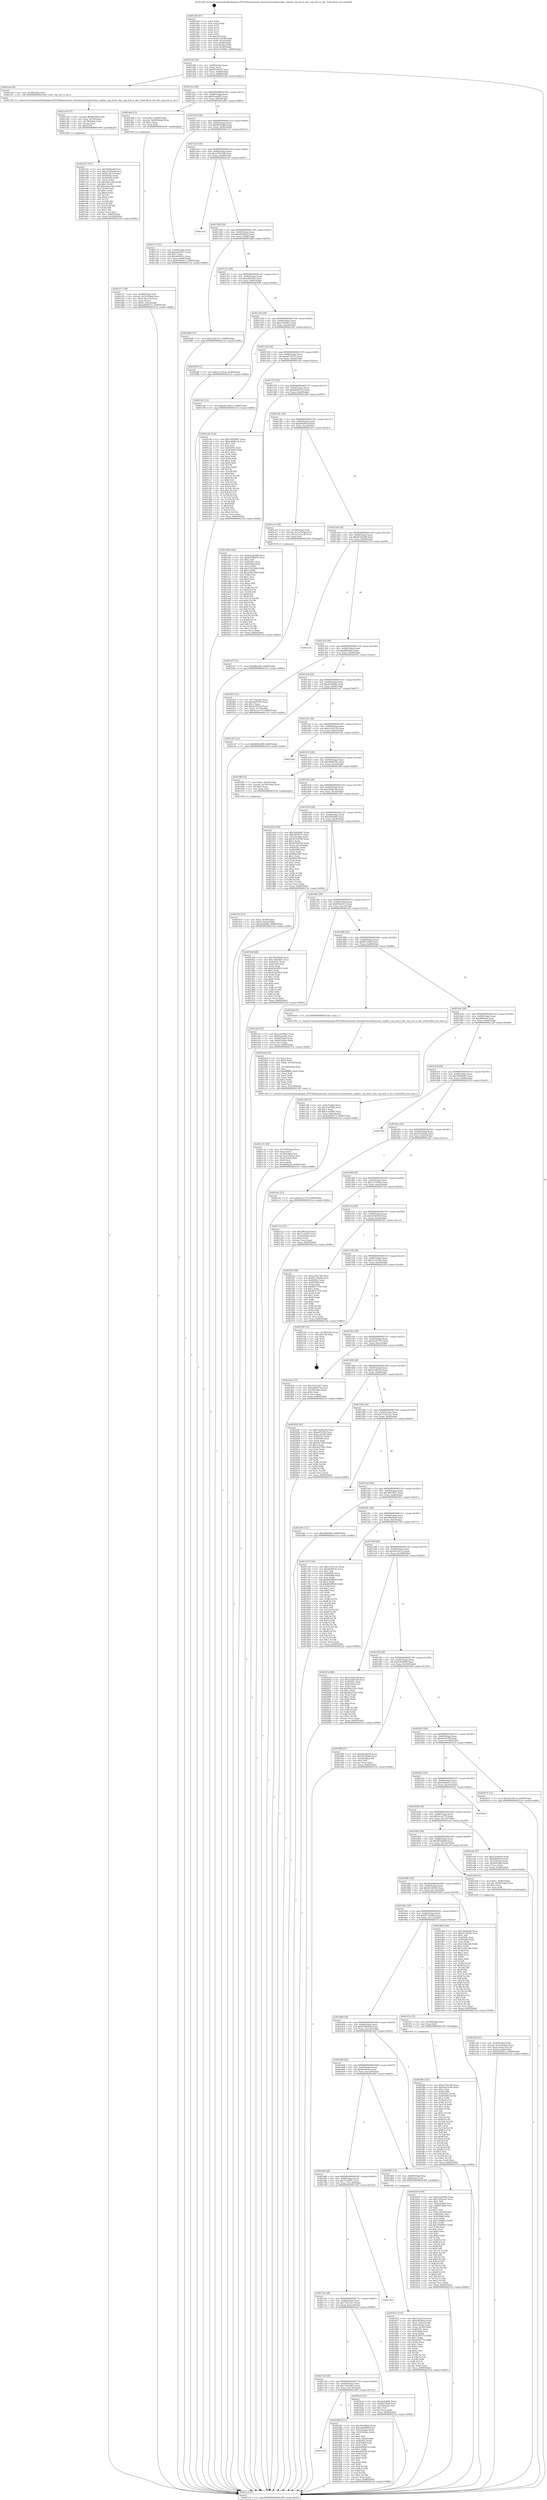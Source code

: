 digraph "0x401260" {
  label = "0x401260 (/mnt/c/Users/mathe/Desktop/tcc/POCII/binaries/extr_linuxdriversusbhostdwc_otgdwc_otg_hcd.h_dwc_otg_hcd_to_dev_Final-ollvm.out::main(0))"
  labelloc = "t"
  node[shape=record]

  Entry [label="",width=0.3,height=0.3,shape=circle,fillcolor=black,style=filled]
  "0x40128f" [label="{
     0x40128f [29]\l
     | [instrs]\l
     &nbsp;&nbsp;0x40128f \<+3\>: mov -0x80(%rbp),%eax\l
     &nbsp;&nbsp;0x401292 \<+2\>: mov %eax,%ecx\l
     &nbsp;&nbsp;0x401294 \<+6\>: sub $0x85330c61,%ecx\l
     &nbsp;&nbsp;0x40129a \<+6\>: mov %eax,-0x84(%rbp)\l
     &nbsp;&nbsp;0x4012a0 \<+6\>: mov %ecx,-0x88(%rbp)\l
     &nbsp;&nbsp;0x4012a6 \<+6\>: je 0000000000401e2d \<main+0xbcd\>\l
  }"]
  "0x401e2d" [label="{
     0x401e2d [9]\l
     | [instrs]\l
     &nbsp;&nbsp;0x401e2d \<+4\>: mov -0x58(%rbp),%rdi\l
     &nbsp;&nbsp;0x401e31 \<+5\>: call 0000000000401240 \<dwc_otg_hcd_to_dev\>\l
     | [calls]\l
     &nbsp;&nbsp;0x401240 \{1\} (/mnt/c/Users/mathe/Desktop/tcc/POCII/binaries/extr_linuxdriversusbhostdwc_otgdwc_otg_hcd.h_dwc_otg_hcd_to_dev_Final-ollvm.out::dwc_otg_hcd_to_dev)\l
  }"]
  "0x4012ac" [label="{
     0x4012ac [28]\l
     | [instrs]\l
     &nbsp;&nbsp;0x4012ac \<+5\>: jmp 00000000004012b1 \<main+0x51\>\l
     &nbsp;&nbsp;0x4012b1 \<+6\>: mov -0x84(%rbp),%eax\l
     &nbsp;&nbsp;0x4012b7 \<+5\>: sub $0x95aae9f2,%eax\l
     &nbsp;&nbsp;0x4012bc \<+6\>: mov %eax,-0x8c(%rbp)\l
     &nbsp;&nbsp;0x4012c2 \<+6\>: je 0000000000401a60 \<main+0x800\>\l
  }"]
  Exit [label="",width=0.3,height=0.3,shape=circle,fillcolor=black,style=filled,peripheries=2]
  "0x401a60" [label="{
     0x401a60 [23]\l
     | [instrs]\l
     &nbsp;&nbsp;0x401a60 \<+7\>: movl $0x1,-0x68(%rbp)\l
     &nbsp;&nbsp;0x401a67 \<+4\>: movslq -0x68(%rbp),%rax\l
     &nbsp;&nbsp;0x401a6b \<+4\>: shl $0x2,%rax\l
     &nbsp;&nbsp;0x401a6f \<+3\>: mov %rax,%rdi\l
     &nbsp;&nbsp;0x401a72 \<+5\>: call 0000000000401050 \<malloc@plt\>\l
     | [calls]\l
     &nbsp;&nbsp;0x401050 \{1\} (unknown)\l
  }"]
  "0x4012c8" [label="{
     0x4012c8 [28]\l
     | [instrs]\l
     &nbsp;&nbsp;0x4012c8 \<+5\>: jmp 00000000004012cd \<main+0x6d\>\l
     &nbsp;&nbsp;0x4012cd \<+6\>: mov -0x84(%rbp),%eax\l
     &nbsp;&nbsp;0x4012d3 \<+5\>: sub $0x9b93a80f,%eax\l
     &nbsp;&nbsp;0x4012d8 \<+6\>: mov %eax,-0x90(%rbp)\l
     &nbsp;&nbsp;0x4012de \<+6\>: je 0000000000401c73 \<main+0xa13\>\l
  }"]
  "0x401f86" [label="{
     0x401f86 [142]\l
     | [instrs]\l
     &nbsp;&nbsp;0x401f86 \<+5\>: mov $0xa376e766,%ecx\l
     &nbsp;&nbsp;0x401f8b \<+5\>: mov $0x4aa747f6,%edx\l
     &nbsp;&nbsp;0x401f90 \<+3\>: mov $0x1,%sil\l
     &nbsp;&nbsp;0x401f93 \<+3\>: xor %r8d,%r8d\l
     &nbsp;&nbsp;0x401f96 \<+8\>: mov 0x40505c,%r9d\l
     &nbsp;&nbsp;0x401f9e \<+8\>: mov 0x405060,%r10d\l
     &nbsp;&nbsp;0x401fa6 \<+4\>: sub $0x1,%r8d\l
     &nbsp;&nbsp;0x401faa \<+3\>: mov %r9d,%r11d\l
     &nbsp;&nbsp;0x401fad \<+3\>: add %r8d,%r11d\l
     &nbsp;&nbsp;0x401fb0 \<+4\>: imul %r11d,%r9d\l
     &nbsp;&nbsp;0x401fb4 \<+4\>: and $0x1,%r9d\l
     &nbsp;&nbsp;0x401fb8 \<+4\>: cmp $0x0,%r9d\l
     &nbsp;&nbsp;0x401fbc \<+3\>: sete %bl\l
     &nbsp;&nbsp;0x401fbf \<+4\>: cmp $0xa,%r10d\l
     &nbsp;&nbsp;0x401fc3 \<+4\>: setl %r14b\l
     &nbsp;&nbsp;0x401fc7 \<+3\>: mov %bl,%r15b\l
     &nbsp;&nbsp;0x401fca \<+4\>: xor $0xff,%r15b\l
     &nbsp;&nbsp;0x401fce \<+3\>: mov %r14b,%r12b\l
     &nbsp;&nbsp;0x401fd1 \<+4\>: xor $0xff,%r12b\l
     &nbsp;&nbsp;0x401fd5 \<+4\>: xor $0x1,%sil\l
     &nbsp;&nbsp;0x401fd9 \<+3\>: mov %r15b,%r13b\l
     &nbsp;&nbsp;0x401fdc \<+4\>: and $0xff,%r13b\l
     &nbsp;&nbsp;0x401fe0 \<+3\>: and %sil,%bl\l
     &nbsp;&nbsp;0x401fe3 \<+3\>: mov %r12b,%al\l
     &nbsp;&nbsp;0x401fe6 \<+2\>: and $0xff,%al\l
     &nbsp;&nbsp;0x401fe8 \<+3\>: and %sil,%r14b\l
     &nbsp;&nbsp;0x401feb \<+3\>: or %bl,%r13b\l
     &nbsp;&nbsp;0x401fee \<+3\>: or %r14b,%al\l
     &nbsp;&nbsp;0x401ff1 \<+3\>: xor %al,%r13b\l
     &nbsp;&nbsp;0x401ff4 \<+3\>: or %r12b,%r15b\l
     &nbsp;&nbsp;0x401ff7 \<+4\>: xor $0xff,%r15b\l
     &nbsp;&nbsp;0x401ffb \<+4\>: or $0x1,%sil\l
     &nbsp;&nbsp;0x401fff \<+3\>: and %sil,%r15b\l
     &nbsp;&nbsp;0x402002 \<+3\>: or %r15b,%r13b\l
     &nbsp;&nbsp;0x402005 \<+4\>: test $0x1,%r13b\l
     &nbsp;&nbsp;0x402009 \<+3\>: cmovne %edx,%ecx\l
     &nbsp;&nbsp;0x40200c \<+3\>: mov %ecx,-0x80(%rbp)\l
     &nbsp;&nbsp;0x40200f \<+5\>: jmp 00000000004021cb \<main+0xf6b\>\l
  }"]
  "0x401c73" [label="{
     0x401c73 [31]\l
     | [instrs]\l
     &nbsp;&nbsp;0x401c73 \<+3\>: mov -0x64(%rbp),%eax\l
     &nbsp;&nbsp;0x401c76 \<+5\>: add $0xe6ef261c,%eax\l
     &nbsp;&nbsp;0x401c7b \<+3\>: add $0x1,%eax\l
     &nbsp;&nbsp;0x401c7e \<+5\>: sub $0xe6ef261c,%eax\l
     &nbsp;&nbsp;0x401c83 \<+3\>: mov %eax,-0x64(%rbp)\l
     &nbsp;&nbsp;0x401c86 \<+7\>: movl $0xf59e4413,-0x80(%rbp)\l
     &nbsp;&nbsp;0x401c8d \<+5\>: jmp 00000000004021cb \<main+0xf6b\>\l
  }"]
  "0x4012e4" [label="{
     0x4012e4 [28]\l
     | [instrs]\l
     &nbsp;&nbsp;0x4012e4 \<+5\>: jmp 00000000004012e9 \<main+0x89\>\l
     &nbsp;&nbsp;0x4012e9 \<+6\>: mov -0x84(%rbp),%eax\l
     &nbsp;&nbsp;0x4012ef \<+5\>: sub $0xa376e766,%eax\l
     &nbsp;&nbsp;0x4012f4 \<+6\>: mov %eax,-0x94(%rbp)\l
     &nbsp;&nbsp;0x4012fa \<+6\>: je 00000000004021a5 \<main+0xf45\>\l
  }"]
  "0x401ef7" [label="{
     0x401ef7 [12]\l
     | [instrs]\l
     &nbsp;&nbsp;0x401ef7 \<+7\>: movl $0xbffee28a,-0x80(%rbp)\l
     &nbsp;&nbsp;0x401efe \<+5\>: jmp 00000000004021cb \<main+0xf6b\>\l
  }"]
  "0x4021a5" [label="{
     0x4021a5\l
  }", style=dashed]
  "0x401300" [label="{
     0x401300 [28]\l
     | [instrs]\l
     &nbsp;&nbsp;0x401300 \<+5\>: jmp 0000000000401305 \<main+0xa5\>\l
     &nbsp;&nbsp;0x401305 \<+6\>: mov -0x84(%rbp),%eax\l
     &nbsp;&nbsp;0x40130b \<+5\>: sub $0xa483b0cf,%eax\l
     &nbsp;&nbsp;0x401310 \<+6\>: mov %eax,-0x98(%rbp)\l
     &nbsp;&nbsp;0x401316 \<+6\>: je 00000000004018d8 \<main+0x678\>\l
  }"]
  "0x401e51" [label="{
     0x401e51 [107]\l
     | [instrs]\l
     &nbsp;&nbsp;0x401e51 \<+5\>: mov $0x7b4beddf,%esi\l
     &nbsp;&nbsp;0x401e56 \<+5\>: mov $0x19c29ad4,%ecx\l
     &nbsp;&nbsp;0x401e5b \<+7\>: movl $0x0,-0x7c(%rbp)\l
     &nbsp;&nbsp;0x401e62 \<+7\>: mov 0x40505c,%edx\l
     &nbsp;&nbsp;0x401e69 \<+8\>: mov 0x405060,%r8d\l
     &nbsp;&nbsp;0x401e71 \<+3\>: mov %edx,%r9d\l
     &nbsp;&nbsp;0x401e74 \<+7\>: sub $0xcb62c34d,%r9d\l
     &nbsp;&nbsp;0x401e7b \<+4\>: sub $0x1,%r9d\l
     &nbsp;&nbsp;0x401e7f \<+7\>: add $0xcb62c34d,%r9d\l
     &nbsp;&nbsp;0x401e86 \<+4\>: imul %r9d,%edx\l
     &nbsp;&nbsp;0x401e8a \<+3\>: and $0x1,%edx\l
     &nbsp;&nbsp;0x401e8d \<+3\>: cmp $0x0,%edx\l
     &nbsp;&nbsp;0x401e90 \<+4\>: sete %r10b\l
     &nbsp;&nbsp;0x401e94 \<+4\>: cmp $0xa,%r8d\l
     &nbsp;&nbsp;0x401e98 \<+4\>: setl %r11b\l
     &nbsp;&nbsp;0x401e9c \<+3\>: mov %r10b,%bl\l
     &nbsp;&nbsp;0x401e9f \<+3\>: and %r11b,%bl\l
     &nbsp;&nbsp;0x401ea2 \<+3\>: xor %r11b,%r10b\l
     &nbsp;&nbsp;0x401ea5 \<+3\>: or %r10b,%bl\l
     &nbsp;&nbsp;0x401ea8 \<+3\>: test $0x1,%bl\l
     &nbsp;&nbsp;0x401eab \<+3\>: cmovne %ecx,%esi\l
     &nbsp;&nbsp;0x401eae \<+3\>: mov %esi,-0x80(%rbp)\l
     &nbsp;&nbsp;0x401eb1 \<+6\>: mov %eax,-0x148(%rbp)\l
     &nbsp;&nbsp;0x401eb7 \<+5\>: jmp 00000000004021cb \<main+0xf6b\>\l
  }"]
  "0x4018d8" [label="{
     0x4018d8 [12]\l
     | [instrs]\l
     &nbsp;&nbsp;0x4018d8 \<+7\>: movl $0x2e267273,-0x80(%rbp)\l
     &nbsp;&nbsp;0x4018df \<+5\>: jmp 00000000004021cb \<main+0xf6b\>\l
  }"]
  "0x40131c" [label="{
     0x40131c [28]\l
     | [instrs]\l
     &nbsp;&nbsp;0x40131c \<+5\>: jmp 0000000000401321 \<main+0xc1\>\l
     &nbsp;&nbsp;0x401321 \<+6\>: mov -0x84(%rbp),%eax\l
     &nbsp;&nbsp;0x401327 \<+5\>: sub $0xa6f5cf29,%eax\l
     &nbsp;&nbsp;0x40132c \<+6\>: mov %eax,-0x9c(%rbp)\l
     &nbsp;&nbsp;0x401332 \<+6\>: je 00000000004020f4 \<main+0xe94\>\l
  }"]
  "0x401e36" [label="{
     0x401e36 [27]\l
     | [instrs]\l
     &nbsp;&nbsp;0x401e36 \<+10\>: movabs $0x4030b6,%rdi\l
     &nbsp;&nbsp;0x401e40 \<+4\>: mov %rax,-0x78(%rbp)\l
     &nbsp;&nbsp;0x401e44 \<+4\>: mov -0x78(%rbp),%rax\l
     &nbsp;&nbsp;0x401e48 \<+2\>: mov (%rax),%esi\l
     &nbsp;&nbsp;0x401e4a \<+2\>: mov $0x0,%al\l
     &nbsp;&nbsp;0x401e4c \<+5\>: call 0000000000401040 \<printf@plt\>\l
     | [calls]\l
     &nbsp;&nbsp;0x401040 \{1\} (unknown)\l
  }"]
  "0x4020f4" [label="{
     0x4020f4 [12]\l
     | [instrs]\l
     &nbsp;&nbsp;0x4020f4 \<+7\>: movl $0x2cc2343e,-0x80(%rbp)\l
     &nbsp;&nbsp;0x4020fb \<+5\>: jmp 00000000004021cb \<main+0xf6b\>\l
  }"]
  "0x401338" [label="{
     0x401338 [28]\l
     | [instrs]\l
     &nbsp;&nbsp;0x401338 \<+5\>: jmp 000000000040133d \<main+0xdd\>\l
     &nbsp;&nbsp;0x40133d \<+6\>: mov -0x84(%rbp),%eax\l
     &nbsp;&nbsp;0x401343 \<+5\>: sub $0xa7de90a7,%eax\l
     &nbsp;&nbsp;0x401348 \<+6\>: mov %eax,-0xa0(%rbp)\l
     &nbsp;&nbsp;0x40134e \<+6\>: je 0000000000401c92 \<main+0xa32\>\l
  }"]
  "0x401c21" [label="{
     0x401c21 [39]\l
     | [instrs]\l
     &nbsp;&nbsp;0x401c21 \<+6\>: mov -0x144(%rbp),%ecx\l
     &nbsp;&nbsp;0x401c27 \<+3\>: imul %eax,%ecx\l
     &nbsp;&nbsp;0x401c2a \<+4\>: mov -0x58(%rbp),%r8\l
     &nbsp;&nbsp;0x401c2e \<+4\>: movslq -0x5c(%rbp),%r9\l
     &nbsp;&nbsp;0x401c32 \<+4\>: mov (%r8,%r9,8),%r8\l
     &nbsp;&nbsp;0x401c36 \<+3\>: mov (%r8),%r8\l
     &nbsp;&nbsp;0x401c39 \<+3\>: mov %ecx,(%r8)\l
     &nbsp;&nbsp;0x401c3c \<+7\>: movl $0xdfdba20,-0x80(%rbp)\l
     &nbsp;&nbsp;0x401c43 \<+5\>: jmp 00000000004021cb \<main+0xf6b\>\l
  }"]
  "0x401c92" [label="{
     0x401c92 [12]\l
     | [instrs]\l
     &nbsp;&nbsp;0x401c92 \<+7\>: movl $0xa871d011,-0x80(%rbp)\l
     &nbsp;&nbsp;0x401c99 \<+5\>: jmp 00000000004021cb \<main+0xf6b\>\l
  }"]
  "0x401354" [label="{
     0x401354 [28]\l
     | [instrs]\l
     &nbsp;&nbsp;0x401354 \<+5\>: jmp 0000000000401359 \<main+0xf9\>\l
     &nbsp;&nbsp;0x401359 \<+6\>: mov -0x84(%rbp),%eax\l
     &nbsp;&nbsp;0x40135f \<+5\>: sub $0xa871d011,%eax\l
     &nbsp;&nbsp;0x401364 \<+6\>: mov %eax,-0xa4(%rbp)\l
     &nbsp;&nbsp;0x40136a \<+6\>: je 0000000000401c9e \<main+0xa3e\>\l
  }"]
  "0x401bed" [label="{
     0x401bed [52]\l
     | [instrs]\l
     &nbsp;&nbsp;0x401bed \<+2\>: xor %ecx,%ecx\l
     &nbsp;&nbsp;0x401bef \<+5\>: mov $0x2,%edx\l
     &nbsp;&nbsp;0x401bf4 \<+6\>: mov %edx,-0x140(%rbp)\l
     &nbsp;&nbsp;0x401bfa \<+1\>: cltd\l
     &nbsp;&nbsp;0x401bfb \<+6\>: mov -0x140(%rbp),%esi\l
     &nbsp;&nbsp;0x401c01 \<+2\>: idiv %esi\l
     &nbsp;&nbsp;0x401c03 \<+6\>: imul $0xfffffffe,%edx,%edx\l
     &nbsp;&nbsp;0x401c09 \<+2\>: mov %ecx,%edi\l
     &nbsp;&nbsp;0x401c0b \<+2\>: sub %edx,%edi\l
     &nbsp;&nbsp;0x401c0d \<+2\>: mov %ecx,%edx\l
     &nbsp;&nbsp;0x401c0f \<+3\>: sub $0x1,%edx\l
     &nbsp;&nbsp;0x401c12 \<+2\>: add %edx,%edi\l
     &nbsp;&nbsp;0x401c14 \<+2\>: sub %edi,%ecx\l
     &nbsp;&nbsp;0x401c16 \<+6\>: mov %ecx,-0x144(%rbp)\l
     &nbsp;&nbsp;0x401c1c \<+5\>: call 0000000000401160 \<next_i\>\l
     | [calls]\l
     &nbsp;&nbsp;0x401160 \{1\} (/mnt/c/Users/mathe/Desktop/tcc/POCII/binaries/extr_linuxdriversusbhostdwc_otgdwc_otg_hcd.h_dwc_otg_hcd_to_dev_Final-ollvm.out::next_i)\l
  }"]
  "0x401c9e" [label="{
     0x401c9e [134]\l
     | [instrs]\l
     &nbsp;&nbsp;0x401c9e \<+5\>: mov $0x19959d97,%eax\l
     &nbsp;&nbsp;0x401ca3 \<+5\>: mov $0xeddd61eb,%ecx\l
     &nbsp;&nbsp;0x401ca8 \<+2\>: mov $0x1,%dl\l
     &nbsp;&nbsp;0x401caa \<+2\>: xor %esi,%esi\l
     &nbsp;&nbsp;0x401cac \<+7\>: mov 0x40505c,%edi\l
     &nbsp;&nbsp;0x401cb3 \<+8\>: mov 0x405060,%r8d\l
     &nbsp;&nbsp;0x401cbb \<+3\>: sub $0x1,%esi\l
     &nbsp;&nbsp;0x401cbe \<+3\>: mov %edi,%r9d\l
     &nbsp;&nbsp;0x401cc1 \<+3\>: add %esi,%r9d\l
     &nbsp;&nbsp;0x401cc4 \<+4\>: imul %r9d,%edi\l
     &nbsp;&nbsp;0x401cc8 \<+3\>: and $0x1,%edi\l
     &nbsp;&nbsp;0x401ccb \<+3\>: cmp $0x0,%edi\l
     &nbsp;&nbsp;0x401cce \<+4\>: sete %r10b\l
     &nbsp;&nbsp;0x401cd2 \<+4\>: cmp $0xa,%r8d\l
     &nbsp;&nbsp;0x401cd6 \<+4\>: setl %r11b\l
     &nbsp;&nbsp;0x401cda \<+3\>: mov %r10b,%bl\l
     &nbsp;&nbsp;0x401cdd \<+3\>: xor $0xff,%bl\l
     &nbsp;&nbsp;0x401ce0 \<+3\>: mov %r11b,%r14b\l
     &nbsp;&nbsp;0x401ce3 \<+4\>: xor $0xff,%r14b\l
     &nbsp;&nbsp;0x401ce7 \<+3\>: xor $0x0,%dl\l
     &nbsp;&nbsp;0x401cea \<+3\>: mov %bl,%r15b\l
     &nbsp;&nbsp;0x401ced \<+4\>: and $0x0,%r15b\l
     &nbsp;&nbsp;0x401cf1 \<+3\>: and %dl,%r10b\l
     &nbsp;&nbsp;0x401cf4 \<+3\>: mov %r14b,%r12b\l
     &nbsp;&nbsp;0x401cf7 \<+4\>: and $0x0,%r12b\l
     &nbsp;&nbsp;0x401cfb \<+3\>: and %dl,%r11b\l
     &nbsp;&nbsp;0x401cfe \<+3\>: or %r10b,%r15b\l
     &nbsp;&nbsp;0x401d01 \<+3\>: or %r11b,%r12b\l
     &nbsp;&nbsp;0x401d04 \<+3\>: xor %r12b,%r15b\l
     &nbsp;&nbsp;0x401d07 \<+3\>: or %r14b,%bl\l
     &nbsp;&nbsp;0x401d0a \<+3\>: xor $0xff,%bl\l
     &nbsp;&nbsp;0x401d0d \<+3\>: or $0x0,%dl\l
     &nbsp;&nbsp;0x401d10 \<+2\>: and %dl,%bl\l
     &nbsp;&nbsp;0x401d12 \<+3\>: or %bl,%r15b\l
     &nbsp;&nbsp;0x401d15 \<+4\>: test $0x1,%r15b\l
     &nbsp;&nbsp;0x401d19 \<+3\>: cmovne %ecx,%eax\l
     &nbsp;&nbsp;0x401d1c \<+3\>: mov %eax,-0x80(%rbp)\l
     &nbsp;&nbsp;0x401d1f \<+5\>: jmp 00000000004021cb \<main+0xf6b\>\l
  }"]
  "0x401370" [label="{
     0x401370 [28]\l
     | [instrs]\l
     &nbsp;&nbsp;0x401370 \<+5\>: jmp 0000000000401375 \<main+0x115\>\l
     &nbsp;&nbsp;0x401375 \<+6\>: mov -0x84(%rbp),%eax\l
     &nbsp;&nbsp;0x40137b \<+5\>: sub $0xb40d4273,%eax\l
     &nbsp;&nbsp;0x401380 \<+6\>: mov %eax,-0xa8(%rbp)\l
     &nbsp;&nbsp;0x401386 \<+6\>: je 0000000000401a99 \<main+0x839\>\l
  }"]
  "0x401a77" [label="{
     0x401a77 [34]\l
     | [instrs]\l
     &nbsp;&nbsp;0x401a77 \<+4\>: mov -0x58(%rbp),%rdi\l
     &nbsp;&nbsp;0x401a7b \<+4\>: movslq -0x5c(%rbp),%rcx\l
     &nbsp;&nbsp;0x401a7f \<+4\>: mov (%rdi,%rcx,8),%rcx\l
     &nbsp;&nbsp;0x401a83 \<+3\>: mov %rax,(%rcx)\l
     &nbsp;&nbsp;0x401a86 \<+7\>: movl $0x0,-0x6c(%rbp)\l
     &nbsp;&nbsp;0x401a8d \<+7\>: movl $0xb40d4273,-0x80(%rbp)\l
     &nbsp;&nbsp;0x401a94 \<+5\>: jmp 00000000004021cb \<main+0xf6b\>\l
  }"]
  "0x401a99" [label="{
     0x401a99 [144]\l
     | [instrs]\l
     &nbsp;&nbsp;0x401a99 \<+5\>: mov $0xbe5a9300,%eax\l
     &nbsp;&nbsp;0x401a9e \<+5\>: mov $0x6700b876,%ecx\l
     &nbsp;&nbsp;0x401aa3 \<+2\>: mov $0x1,%dl\l
     &nbsp;&nbsp;0x401aa5 \<+7\>: mov 0x40505c,%esi\l
     &nbsp;&nbsp;0x401aac \<+7\>: mov 0x405060,%edi\l
     &nbsp;&nbsp;0x401ab3 \<+3\>: mov %esi,%r8d\l
     &nbsp;&nbsp;0x401ab6 \<+7\>: add $0x25561d00,%r8d\l
     &nbsp;&nbsp;0x401abd \<+4\>: sub $0x1,%r8d\l
     &nbsp;&nbsp;0x401ac1 \<+7\>: sub $0x25561d00,%r8d\l
     &nbsp;&nbsp;0x401ac8 \<+4\>: imul %r8d,%esi\l
     &nbsp;&nbsp;0x401acc \<+3\>: and $0x1,%esi\l
     &nbsp;&nbsp;0x401acf \<+3\>: cmp $0x0,%esi\l
     &nbsp;&nbsp;0x401ad2 \<+4\>: sete %r9b\l
     &nbsp;&nbsp;0x401ad6 \<+3\>: cmp $0xa,%edi\l
     &nbsp;&nbsp;0x401ad9 \<+4\>: setl %r10b\l
     &nbsp;&nbsp;0x401add \<+3\>: mov %r9b,%r11b\l
     &nbsp;&nbsp;0x401ae0 \<+4\>: xor $0xff,%r11b\l
     &nbsp;&nbsp;0x401ae4 \<+3\>: mov %r10b,%bl\l
     &nbsp;&nbsp;0x401ae7 \<+3\>: xor $0xff,%bl\l
     &nbsp;&nbsp;0x401aea \<+3\>: xor $0x0,%dl\l
     &nbsp;&nbsp;0x401aed \<+3\>: mov %r11b,%r14b\l
     &nbsp;&nbsp;0x401af0 \<+4\>: and $0x0,%r14b\l
     &nbsp;&nbsp;0x401af4 \<+3\>: and %dl,%r9b\l
     &nbsp;&nbsp;0x401af7 \<+3\>: mov %bl,%r15b\l
     &nbsp;&nbsp;0x401afa \<+4\>: and $0x0,%r15b\l
     &nbsp;&nbsp;0x401afe \<+3\>: and %dl,%r10b\l
     &nbsp;&nbsp;0x401b01 \<+3\>: or %r9b,%r14b\l
     &nbsp;&nbsp;0x401b04 \<+3\>: or %r10b,%r15b\l
     &nbsp;&nbsp;0x401b07 \<+3\>: xor %r15b,%r14b\l
     &nbsp;&nbsp;0x401b0a \<+3\>: or %bl,%r11b\l
     &nbsp;&nbsp;0x401b0d \<+4\>: xor $0xff,%r11b\l
     &nbsp;&nbsp;0x401b11 \<+3\>: or $0x0,%dl\l
     &nbsp;&nbsp;0x401b14 \<+3\>: and %dl,%r11b\l
     &nbsp;&nbsp;0x401b17 \<+3\>: or %r11b,%r14b\l
     &nbsp;&nbsp;0x401b1a \<+4\>: test $0x1,%r14b\l
     &nbsp;&nbsp;0x401b1e \<+3\>: cmovne %ecx,%eax\l
     &nbsp;&nbsp;0x401b21 \<+3\>: mov %eax,-0x80(%rbp)\l
     &nbsp;&nbsp;0x401b24 \<+5\>: jmp 00000000004021cb \<main+0xf6b\>\l
  }"]
  "0x40138c" [label="{
     0x40138c [28]\l
     | [instrs]\l
     &nbsp;&nbsp;0x40138c \<+5\>: jmp 0000000000401391 \<main+0x131\>\l
     &nbsp;&nbsp;0x401391 \<+6\>: mov -0x84(%rbp),%eax\l
     &nbsp;&nbsp;0x401397 \<+5\>: sub $0xb8a001ef,%eax\l
     &nbsp;&nbsp;0x40139c \<+6\>: mov %eax,-0xac(%rbp)\l
     &nbsp;&nbsp;0x4013a2 \<+6\>: je 0000000000401ee3 \<main+0xc83\>\l
  }"]
  "0x401a26" [label="{
     0x401a26 [31]\l
     | [instrs]\l
     &nbsp;&nbsp;0x401a26 \<+4\>: mov -0x58(%rbp),%rdi\l
     &nbsp;&nbsp;0x401a2a \<+4\>: movslq -0x5c(%rbp),%rcx\l
     &nbsp;&nbsp;0x401a2e \<+4\>: mov %rax,(%rdi,%rcx,8)\l
     &nbsp;&nbsp;0x401a32 \<+7\>: movl $0x0,-0x64(%rbp)\l
     &nbsp;&nbsp;0x401a39 \<+7\>: movl $0xf59e4413,-0x80(%rbp)\l
     &nbsp;&nbsp;0x401a40 \<+5\>: jmp 00000000004021cb \<main+0xf6b\>\l
  }"]
  "0x401ee3" [label="{
     0x401ee3 [20]\l
     | [instrs]\l
     &nbsp;&nbsp;0x401ee3 \<+4\>: mov -0x58(%rbp),%rax\l
     &nbsp;&nbsp;0x401ee7 \<+4\>: movslq -0x7c(%rbp),%rcx\l
     &nbsp;&nbsp;0x401eeb \<+4\>: mov (%rax,%rcx,8),%rax\l
     &nbsp;&nbsp;0x401eef \<+3\>: mov %rax,%rdi\l
     &nbsp;&nbsp;0x401ef2 \<+5\>: call 0000000000401030 \<free@plt\>\l
     | [calls]\l
     &nbsp;&nbsp;0x401030 \{1\} (unknown)\l
  }"]
  "0x4013a8" [label="{
     0x4013a8 [28]\l
     | [instrs]\l
     &nbsp;&nbsp;0x4013a8 \<+5\>: jmp 00000000004013ad \<main+0x14d\>\l
     &nbsp;&nbsp;0x4013ad \<+6\>: mov -0x84(%rbp),%eax\l
     &nbsp;&nbsp;0x4013b3 \<+5\>: sub $0xbe5a9300,%eax\l
     &nbsp;&nbsp;0x4013b8 \<+6\>: mov %eax,-0xb0(%rbp)\l
     &nbsp;&nbsp;0x4013be \<+6\>: je 000000000040213d \<main+0xedd\>\l
  }"]
  "0x401744" [label="{
     0x401744\l
  }", style=dashed]
  "0x40213d" [label="{
     0x40213d\l
  }", style=dashed]
  "0x4013c4" [label="{
     0x4013c4 [28]\l
     | [instrs]\l
     &nbsp;&nbsp;0x4013c4 \<+5\>: jmp 00000000004013c9 \<main+0x169\>\l
     &nbsp;&nbsp;0x4013c9 \<+6\>: mov -0x84(%rbp),%eax\l
     &nbsp;&nbsp;0x4013cf \<+5\>: sub $0xbffee28a,%eax\l
     &nbsp;&nbsp;0x4013d4 \<+6\>: mov %eax,-0xb4(%rbp)\l
     &nbsp;&nbsp;0x4013da \<+6\>: je 0000000000401f03 \<main+0xca3\>\l
  }"]
  "0x401985" [label="{
     0x401985 [111]\l
     | [instrs]\l
     &nbsp;&nbsp;0x401985 \<+5\>: mov $0x79a56bb9,%eax\l
     &nbsp;&nbsp;0x40198a \<+5\>: mov $0x3e4e890f,%ecx\l
     &nbsp;&nbsp;0x40198f \<+3\>: mov -0x5c(%rbp),%edx\l
     &nbsp;&nbsp;0x401992 \<+3\>: cmp -0x50(%rbp),%edx\l
     &nbsp;&nbsp;0x401995 \<+4\>: setl %sil\l
     &nbsp;&nbsp;0x401999 \<+4\>: and $0x1,%sil\l
     &nbsp;&nbsp;0x40199d \<+4\>: mov %sil,-0x2a(%rbp)\l
     &nbsp;&nbsp;0x4019a1 \<+7\>: mov 0x40505c,%edx\l
     &nbsp;&nbsp;0x4019a8 \<+7\>: mov 0x405060,%edi\l
     &nbsp;&nbsp;0x4019af \<+3\>: mov %edx,%r8d\l
     &nbsp;&nbsp;0x4019b2 \<+7\>: sub $0xb4049b7d,%r8d\l
     &nbsp;&nbsp;0x4019b9 \<+4\>: sub $0x1,%r8d\l
     &nbsp;&nbsp;0x4019bd \<+7\>: add $0xb4049b7d,%r8d\l
     &nbsp;&nbsp;0x4019c4 \<+4\>: imul %r8d,%edx\l
     &nbsp;&nbsp;0x4019c8 \<+3\>: and $0x1,%edx\l
     &nbsp;&nbsp;0x4019cb \<+3\>: cmp $0x0,%edx\l
     &nbsp;&nbsp;0x4019ce \<+4\>: sete %sil\l
     &nbsp;&nbsp;0x4019d2 \<+3\>: cmp $0xa,%edi\l
     &nbsp;&nbsp;0x4019d5 \<+4\>: setl %r9b\l
     &nbsp;&nbsp;0x4019d9 \<+3\>: mov %sil,%r10b\l
     &nbsp;&nbsp;0x4019dc \<+3\>: and %r9b,%r10b\l
     &nbsp;&nbsp;0x4019df \<+3\>: xor %r9b,%sil\l
     &nbsp;&nbsp;0x4019e2 \<+3\>: or %sil,%r10b\l
     &nbsp;&nbsp;0x4019e5 \<+4\>: test $0x1,%r10b\l
     &nbsp;&nbsp;0x4019e9 \<+3\>: cmovne %ecx,%eax\l
     &nbsp;&nbsp;0x4019ec \<+3\>: mov %eax,-0x80(%rbp)\l
     &nbsp;&nbsp;0x4019ef \<+5\>: jmp 00000000004021cb \<main+0xf6b\>\l
  }"]
  "0x401f03" [label="{
     0x401f03 [31]\l
     | [instrs]\l
     &nbsp;&nbsp;0x401f03 \<+3\>: mov -0x7c(%rbp),%eax\l
     &nbsp;&nbsp;0x401f06 \<+5\>: sub $0xda2f51de,%eax\l
     &nbsp;&nbsp;0x401f0b \<+3\>: add $0x1,%eax\l
     &nbsp;&nbsp;0x401f0e \<+5\>: add $0xda2f51de,%eax\l
     &nbsp;&nbsp;0x401f13 \<+3\>: mov %eax,-0x7c(%rbp)\l
     &nbsp;&nbsp;0x401f16 \<+7\>: movl $0x5ecce779,-0x80(%rbp)\l
     &nbsp;&nbsp;0x401f1d \<+5\>: jmp 00000000004021cb \<main+0xf6b\>\l
  }"]
  "0x4013e0" [label="{
     0x4013e0 [28]\l
     | [instrs]\l
     &nbsp;&nbsp;0x4013e0 \<+5\>: jmp 00000000004013e5 \<main+0x185\>\l
     &nbsp;&nbsp;0x4013e5 \<+6\>: mov -0x84(%rbp),%eax\l
     &nbsp;&nbsp;0x4013eb \<+5\>: sub $0xda5b4fd2,%eax\l
     &nbsp;&nbsp;0x4013f0 \<+6\>: mov %eax,-0xb8(%rbp)\l
     &nbsp;&nbsp;0x4013f6 \<+6\>: je 0000000000401c67 \<main+0xa07\>\l
  }"]
  "0x401728" [label="{
     0x401728 [28]\l
     | [instrs]\l
     &nbsp;&nbsp;0x401728 \<+5\>: jmp 000000000040172d \<main+0x4cd\>\l
     &nbsp;&nbsp;0x40172d \<+6\>: mov -0x84(%rbp),%eax\l
     &nbsp;&nbsp;0x401733 \<+5\>: sub $0x729e5b01,%eax\l
     &nbsp;&nbsp;0x401738 \<+6\>: mov %eax,-0x130(%rbp)\l
     &nbsp;&nbsp;0x40173e \<+6\>: je 0000000000401985 \<main+0x725\>\l
  }"]
  "0x401c67" [label="{
     0x401c67 [12]\l
     | [instrs]\l
     &nbsp;&nbsp;0x401c67 \<+7\>: movl $0x9b93a80f,-0x80(%rbp)\l
     &nbsp;&nbsp;0x401c6e \<+5\>: jmp 00000000004021cb \<main+0xf6b\>\l
  }"]
  "0x4013fc" [label="{
     0x4013fc [28]\l
     | [instrs]\l
     &nbsp;&nbsp;0x4013fc \<+5\>: jmp 0000000000401401 \<main+0x1a1\>\l
     &nbsp;&nbsp;0x401401 \<+6\>: mov -0x84(%rbp),%eax\l
     &nbsp;&nbsp;0x401407 \<+5\>: sub $0xe1b5d128,%eax\l
     &nbsp;&nbsp;0x40140c \<+6\>: mov %eax,-0xbc(%rbp)\l
     &nbsp;&nbsp;0x401412 \<+6\>: je 00000000004021bd \<main+0xf5d\>\l
  }"]
  "0x401bcd" [label="{
     0x401bcd [27]\l
     | [instrs]\l
     &nbsp;&nbsp;0x401bcd \<+5\>: mov $0xda5b4fd2,%eax\l
     &nbsp;&nbsp;0x401bd2 \<+5\>: mov $0xf6370fa9,%ecx\l
     &nbsp;&nbsp;0x401bd7 \<+3\>: mov -0x29(%rbp),%dl\l
     &nbsp;&nbsp;0x401bda \<+3\>: test $0x1,%dl\l
     &nbsp;&nbsp;0x401bdd \<+3\>: cmovne %ecx,%eax\l
     &nbsp;&nbsp;0x401be0 \<+3\>: mov %eax,-0x80(%rbp)\l
     &nbsp;&nbsp;0x401be3 \<+5\>: jmp 00000000004021cb \<main+0xf6b\>\l
  }"]
  "0x4021bd" [label="{
     0x4021bd\l
  }", style=dashed]
  "0x401418" [label="{
     0x401418 [28]\l
     | [instrs]\l
     &nbsp;&nbsp;0x401418 \<+5\>: jmp 000000000040141d \<main+0x1bd\>\l
     &nbsp;&nbsp;0x40141d \<+6\>: mov -0x84(%rbp),%eax\l
     &nbsp;&nbsp;0x401423 \<+5\>: sub $0xe409475b,%eax\l
     &nbsp;&nbsp;0x401428 \<+6\>: mov %eax,-0xc0(%rbp)\l
     &nbsp;&nbsp;0x40142e \<+6\>: je 00000000004018ff \<main+0x69f\>\l
  }"]
  "0x40170c" [label="{
     0x40170c [28]\l
     | [instrs]\l
     &nbsp;&nbsp;0x40170c \<+5\>: jmp 0000000000401711 \<main+0x4b1\>\l
     &nbsp;&nbsp;0x401711 \<+6\>: mov -0x84(%rbp),%eax\l
     &nbsp;&nbsp;0x401717 \<+5\>: sub $0x72821ea7,%eax\l
     &nbsp;&nbsp;0x40171c \<+6\>: mov %eax,-0x12c(%rbp)\l
     &nbsp;&nbsp;0x401722 \<+6\>: je 0000000000401bcd \<main+0x96d\>\l
  }"]
  "0x4018ff" [label="{
     0x4018ff [23]\l
     | [instrs]\l
     &nbsp;&nbsp;0x4018ff \<+7\>: movl $0x1,-0x50(%rbp)\l
     &nbsp;&nbsp;0x401906 \<+4\>: movslq -0x50(%rbp),%rax\l
     &nbsp;&nbsp;0x40190a \<+4\>: shl $0x3,%rax\l
     &nbsp;&nbsp;0x40190e \<+3\>: mov %rax,%rdi\l
     &nbsp;&nbsp;0x401911 \<+5\>: call 0000000000401050 \<malloc@plt\>\l
     | [calls]\l
     &nbsp;&nbsp;0x401050 \{1\} (unknown)\l
  }"]
  "0x401434" [label="{
     0x401434 [28]\l
     | [instrs]\l
     &nbsp;&nbsp;0x401434 \<+5\>: jmp 0000000000401439 \<main+0x1d9\>\l
     &nbsp;&nbsp;0x401439 \<+6\>: mov -0x84(%rbp),%eax\l
     &nbsp;&nbsp;0x40143f \<+5\>: sub $0xeddd61eb,%eax\l
     &nbsp;&nbsp;0x401444 \<+6\>: mov %eax,-0xc4(%rbp)\l
     &nbsp;&nbsp;0x40144a \<+6\>: je 0000000000401d24 \<main+0xac4\>\l
  }"]
  "0x4017bd" [label="{
     0x4017bd\l
  }", style=dashed]
  "0x401d24" [label="{
     0x401d24 [109]\l
     | [instrs]\l
     &nbsp;&nbsp;0x401d24 \<+5\>: mov $0x19959d97,%eax\l
     &nbsp;&nbsp;0x401d29 \<+5\>: mov $0x389781f7,%ecx\l
     &nbsp;&nbsp;0x401d2e \<+3\>: mov -0x5c(%rbp),%edx\l
     &nbsp;&nbsp;0x401d31 \<+6\>: sub $0x5870d746,%edx\l
     &nbsp;&nbsp;0x401d37 \<+3\>: add $0x1,%edx\l
     &nbsp;&nbsp;0x401d3a \<+6\>: add $0x5870d746,%edx\l
     &nbsp;&nbsp;0x401d40 \<+3\>: mov %edx,-0x5c(%rbp)\l
     &nbsp;&nbsp;0x401d43 \<+7\>: mov 0x40505c,%edx\l
     &nbsp;&nbsp;0x401d4a \<+7\>: mov 0x405060,%esi\l
     &nbsp;&nbsp;0x401d51 \<+2\>: mov %edx,%edi\l
     &nbsp;&nbsp;0x401d53 \<+6\>: add $0xf66a50f9,%edi\l
     &nbsp;&nbsp;0x401d59 \<+3\>: sub $0x1,%edi\l
     &nbsp;&nbsp;0x401d5c \<+6\>: sub $0xf66a50f9,%edi\l
     &nbsp;&nbsp;0x401d62 \<+3\>: imul %edi,%edx\l
     &nbsp;&nbsp;0x401d65 \<+3\>: and $0x1,%edx\l
     &nbsp;&nbsp;0x401d68 \<+3\>: cmp $0x0,%edx\l
     &nbsp;&nbsp;0x401d6b \<+4\>: sete %r8b\l
     &nbsp;&nbsp;0x401d6f \<+3\>: cmp $0xa,%esi\l
     &nbsp;&nbsp;0x401d72 \<+4\>: setl %r9b\l
     &nbsp;&nbsp;0x401d76 \<+3\>: mov %r8b,%r10b\l
     &nbsp;&nbsp;0x401d79 \<+3\>: and %r9b,%r10b\l
     &nbsp;&nbsp;0x401d7c \<+3\>: xor %r9b,%r8b\l
     &nbsp;&nbsp;0x401d7f \<+3\>: or %r8b,%r10b\l
     &nbsp;&nbsp;0x401d82 \<+4\>: test $0x1,%r10b\l
     &nbsp;&nbsp;0x401d86 \<+3\>: cmovne %ecx,%eax\l
     &nbsp;&nbsp;0x401d89 \<+3\>: mov %eax,-0x80(%rbp)\l
     &nbsp;&nbsp;0x401d8c \<+5\>: jmp 00000000004021cb \<main+0xf6b\>\l
  }"]
  "0x401450" [label="{
     0x401450 [28]\l
     | [instrs]\l
     &nbsp;&nbsp;0x401450 \<+5\>: jmp 0000000000401455 \<main+0x1f5\>\l
     &nbsp;&nbsp;0x401455 \<+6\>: mov -0x84(%rbp),%eax\l
     &nbsp;&nbsp;0x40145b \<+5\>: sub $0xef5d2f6b,%eax\l
     &nbsp;&nbsp;0x401460 \<+6\>: mov %eax,-0xc8(%rbp)\l
     &nbsp;&nbsp;0x401466 \<+6\>: je 000000000040192d \<main+0x6cd\>\l
  }"]
  "0x401916" [label="{
     0x401916 [23]\l
     | [instrs]\l
     &nbsp;&nbsp;0x401916 \<+4\>: mov %rax,-0x58(%rbp)\l
     &nbsp;&nbsp;0x40191a \<+7\>: movl $0x0,-0x5c(%rbp)\l
     &nbsp;&nbsp;0x401921 \<+7\>: movl $0xef5d2f6b,-0x80(%rbp)\l
     &nbsp;&nbsp;0x401928 \<+5\>: jmp 00000000004021cb \<main+0xf6b\>\l
  }"]
  "0x40192d" [label="{
     0x40192d [88]\l
     | [instrs]\l
     &nbsp;&nbsp;0x40192d \<+5\>: mov $0x79a56bb9,%eax\l
     &nbsp;&nbsp;0x401932 \<+5\>: mov $0x729e5b01,%ecx\l
     &nbsp;&nbsp;0x401937 \<+7\>: mov 0x40505c,%edx\l
     &nbsp;&nbsp;0x40193e \<+7\>: mov 0x405060,%esi\l
     &nbsp;&nbsp;0x401945 \<+2\>: mov %edx,%edi\l
     &nbsp;&nbsp;0x401947 \<+6\>: add $0xd3eb95b3,%edi\l
     &nbsp;&nbsp;0x40194d \<+3\>: sub $0x1,%edi\l
     &nbsp;&nbsp;0x401950 \<+6\>: sub $0xd3eb95b3,%edi\l
     &nbsp;&nbsp;0x401956 \<+3\>: imul %edi,%edx\l
     &nbsp;&nbsp;0x401959 \<+3\>: and $0x1,%edx\l
     &nbsp;&nbsp;0x40195c \<+3\>: cmp $0x0,%edx\l
     &nbsp;&nbsp;0x40195f \<+4\>: sete %r8b\l
     &nbsp;&nbsp;0x401963 \<+3\>: cmp $0xa,%esi\l
     &nbsp;&nbsp;0x401966 \<+4\>: setl %r9b\l
     &nbsp;&nbsp;0x40196a \<+3\>: mov %r8b,%r10b\l
     &nbsp;&nbsp;0x40196d \<+3\>: and %r9b,%r10b\l
     &nbsp;&nbsp;0x401970 \<+3\>: xor %r9b,%r8b\l
     &nbsp;&nbsp;0x401973 \<+3\>: or %r8b,%r10b\l
     &nbsp;&nbsp;0x401976 \<+4\>: test $0x1,%r10b\l
     &nbsp;&nbsp;0x40197a \<+3\>: cmovne %ecx,%eax\l
     &nbsp;&nbsp;0x40197d \<+3\>: mov %eax,-0x80(%rbp)\l
     &nbsp;&nbsp;0x401980 \<+5\>: jmp 00000000004021cb \<main+0xf6b\>\l
  }"]
  "0x40146c" [label="{
     0x40146c [28]\l
     | [instrs]\l
     &nbsp;&nbsp;0x40146c \<+5\>: jmp 0000000000401471 \<main+0x211\>\l
     &nbsp;&nbsp;0x401471 \<+6\>: mov -0x84(%rbp),%eax\l
     &nbsp;&nbsp;0x401477 \<+5\>: sub $0xf59e4413,%eax\l
     &nbsp;&nbsp;0x40147c \<+6\>: mov %eax,-0xcc(%rbp)\l
     &nbsp;&nbsp;0x401482 \<+6\>: je 0000000000401a45 \<main+0x7e5\>\l
  }"]
  "0x401872" [label="{
     0x401872 [102]\l
     | [instrs]\l
     &nbsp;&nbsp;0x401872 \<+5\>: mov $0x31a521a1,%ecx\l
     &nbsp;&nbsp;0x401877 \<+5\>: mov $0xa483b0cf,%edx\l
     &nbsp;&nbsp;0x40187c \<+3\>: mov %eax,-0x4c(%rbp)\l
     &nbsp;&nbsp;0x40187f \<+3\>: mov -0x4c(%rbp),%eax\l
     &nbsp;&nbsp;0x401882 \<+3\>: mov %eax,-0x30(%rbp)\l
     &nbsp;&nbsp;0x401885 \<+7\>: mov 0x40505c,%eax\l
     &nbsp;&nbsp;0x40188c \<+7\>: mov 0x405060,%esi\l
     &nbsp;&nbsp;0x401893 \<+3\>: mov %eax,%r8d\l
     &nbsp;&nbsp;0x401896 \<+7\>: add $0xde30f77b,%r8d\l
     &nbsp;&nbsp;0x40189d \<+4\>: sub $0x1,%r8d\l
     &nbsp;&nbsp;0x4018a1 \<+7\>: sub $0xde30f77b,%r8d\l
     &nbsp;&nbsp;0x4018a8 \<+4\>: imul %r8d,%eax\l
     &nbsp;&nbsp;0x4018ac \<+3\>: and $0x1,%eax\l
     &nbsp;&nbsp;0x4018af \<+3\>: cmp $0x0,%eax\l
     &nbsp;&nbsp;0x4018b2 \<+4\>: sete %r9b\l
     &nbsp;&nbsp;0x4018b6 \<+3\>: cmp $0xa,%esi\l
     &nbsp;&nbsp;0x4018b9 \<+4\>: setl %r10b\l
     &nbsp;&nbsp;0x4018bd \<+3\>: mov %r9b,%r11b\l
     &nbsp;&nbsp;0x4018c0 \<+3\>: and %r10b,%r11b\l
     &nbsp;&nbsp;0x4018c3 \<+3\>: xor %r10b,%r9b\l
     &nbsp;&nbsp;0x4018c6 \<+3\>: or %r9b,%r11b\l
     &nbsp;&nbsp;0x4018c9 \<+4\>: test $0x1,%r11b\l
     &nbsp;&nbsp;0x4018cd \<+3\>: cmovne %edx,%ecx\l
     &nbsp;&nbsp;0x4018d0 \<+3\>: mov %ecx,-0x80(%rbp)\l
     &nbsp;&nbsp;0x4018d3 \<+5\>: jmp 00000000004021cb \<main+0xf6b\>\l
  }"]
  "0x401a45" [label="{
     0x401a45 [27]\l
     | [instrs]\l
     &nbsp;&nbsp;0x401a45 \<+5\>: mov $0xa7de90a7,%eax\l
     &nbsp;&nbsp;0x401a4a \<+5\>: mov $0x95aae9f2,%ecx\l
     &nbsp;&nbsp;0x401a4f \<+3\>: mov -0x64(%rbp),%edx\l
     &nbsp;&nbsp;0x401a52 \<+3\>: cmp -0x60(%rbp),%edx\l
     &nbsp;&nbsp;0x401a55 \<+3\>: cmovl %ecx,%eax\l
     &nbsp;&nbsp;0x401a58 \<+3\>: mov %eax,-0x80(%rbp)\l
     &nbsp;&nbsp;0x401a5b \<+5\>: jmp 00000000004021cb \<main+0xf6b\>\l
  }"]
  "0x401488" [label="{
     0x401488 [28]\l
     | [instrs]\l
     &nbsp;&nbsp;0x401488 \<+5\>: jmp 000000000040148d \<main+0x22d\>\l
     &nbsp;&nbsp;0x40148d \<+6\>: mov -0x84(%rbp),%eax\l
     &nbsp;&nbsp;0x401493 \<+5\>: sub $0xf6370fa9,%eax\l
     &nbsp;&nbsp;0x401498 \<+6\>: mov %eax,-0xd0(%rbp)\l
     &nbsp;&nbsp;0x40149e \<+6\>: je 0000000000401be8 \<main+0x988\>\l
  }"]
  "0x4016f0" [label="{
     0x4016f0 [28]\l
     | [instrs]\l
     &nbsp;&nbsp;0x4016f0 \<+5\>: jmp 00000000004016f5 \<main+0x495\>\l
     &nbsp;&nbsp;0x4016f5 \<+6\>: mov -0x84(%rbp),%eax\l
     &nbsp;&nbsp;0x4016fb \<+5\>: sub $0x71ce8f31,%eax\l
     &nbsp;&nbsp;0x401700 \<+6\>: mov %eax,-0x128(%rbp)\l
     &nbsp;&nbsp;0x401706 \<+6\>: je 00000000004017bd \<main+0x55d\>\l
  }"]
  "0x401be8" [label="{
     0x401be8 [5]\l
     | [instrs]\l
     &nbsp;&nbsp;0x401be8 \<+5\>: call 0000000000401160 \<next_i\>\l
     | [calls]\l
     &nbsp;&nbsp;0x401160 \{1\} (/mnt/c/Users/mathe/Desktop/tcc/POCII/binaries/extr_linuxdriversusbhostdwc_otgdwc_otg_hcd.h_dwc_otg_hcd_to_dev_Final-ollvm.out::next_i)\l
  }"]
  "0x4014a4" [label="{
     0x4014a4 [28]\l
     | [instrs]\l
     &nbsp;&nbsp;0x4014a4 \<+5\>: jmp 00000000004014a9 \<main+0x249\>\l
     &nbsp;&nbsp;0x4014a9 \<+6\>: mov -0x84(%rbp),%eax\l
     &nbsp;&nbsp;0x4014af \<+5\>: sub $0xdfdba20,%eax\l
     &nbsp;&nbsp;0x4014b4 \<+6\>: mov %eax,-0xd4(%rbp)\l
     &nbsp;&nbsp;0x4014ba \<+6\>: je 0000000000401c48 \<main+0x9e8\>\l
  }"]
  "0x401865" [label="{
     0x401865 [13]\l
     | [instrs]\l
     &nbsp;&nbsp;0x401865 \<+4\>: mov -0x48(%rbp),%rax\l
     &nbsp;&nbsp;0x401869 \<+4\>: mov 0x8(%rax),%rdi\l
     &nbsp;&nbsp;0x40186d \<+5\>: call 0000000000401060 \<atoi@plt\>\l
     | [calls]\l
     &nbsp;&nbsp;0x401060 \{1\} (unknown)\l
  }"]
  "0x401c48" [label="{
     0x401c48 [31]\l
     | [instrs]\l
     &nbsp;&nbsp;0x401c48 \<+3\>: mov -0x6c(%rbp),%eax\l
     &nbsp;&nbsp;0x401c4b \<+5\>: sub $0x3ca43f9e,%eax\l
     &nbsp;&nbsp;0x401c50 \<+3\>: add $0x1,%eax\l
     &nbsp;&nbsp;0x401c53 \<+5\>: add $0x3ca43f9e,%eax\l
     &nbsp;&nbsp;0x401c58 \<+3\>: mov %eax,-0x6c(%rbp)\l
     &nbsp;&nbsp;0x401c5b \<+7\>: movl $0xb40d4273,-0x80(%rbp)\l
     &nbsp;&nbsp;0x401c62 \<+5\>: jmp 00000000004021cb \<main+0xf6b\>\l
  }"]
  "0x4014c0" [label="{
     0x4014c0 [28]\l
     | [instrs]\l
     &nbsp;&nbsp;0x4014c0 \<+5\>: jmp 00000000004014c5 \<main+0x265\>\l
     &nbsp;&nbsp;0x4014c5 \<+6\>: mov -0x84(%rbp),%eax\l
     &nbsp;&nbsp;0x4014cb \<+5\>: sub $0x19959d97,%eax\l
     &nbsp;&nbsp;0x4014d0 \<+6\>: mov %eax,-0xd8(%rbp)\l
     &nbsp;&nbsp;0x4014d6 \<+6\>: je 0000000000402149 \<main+0xee9\>\l
  }"]
  "0x4016d4" [label="{
     0x4016d4 [28]\l
     | [instrs]\l
     &nbsp;&nbsp;0x4016d4 \<+5\>: jmp 00000000004016d9 \<main+0x479\>\l
     &nbsp;&nbsp;0x4016d9 \<+6\>: mov -0x84(%rbp),%eax\l
     &nbsp;&nbsp;0x4016df \<+5\>: sub $0x6edf1f3a,%eax\l
     &nbsp;&nbsp;0x4016e4 \<+6\>: mov %eax,-0x124(%rbp)\l
     &nbsp;&nbsp;0x4016ea \<+6\>: je 0000000000401865 \<main+0x605\>\l
  }"]
  "0x402149" [label="{
     0x402149\l
  }", style=dashed]
  "0x4014dc" [label="{
     0x4014dc [28]\l
     | [instrs]\l
     &nbsp;&nbsp;0x4014dc \<+5\>: jmp 00000000004014e1 \<main+0x281\>\l
     &nbsp;&nbsp;0x4014e1 \<+6\>: mov -0x84(%rbp),%eax\l
     &nbsp;&nbsp;0x4014e7 \<+5\>: sub $0x19c29ad4,%eax\l
     &nbsp;&nbsp;0x4014ec \<+6\>: mov %eax,-0xdc(%rbp)\l
     &nbsp;&nbsp;0x4014f2 \<+6\>: je 0000000000401ebc \<main+0xc5c\>\l
  }"]
  "0x401b29" [label="{
     0x401b29 [164]\l
     | [instrs]\l
     &nbsp;&nbsp;0x401b29 \<+5\>: mov $0xbe5a9300,%eax\l
     &nbsp;&nbsp;0x401b2e \<+5\>: mov $0x72821ea7,%ecx\l
     &nbsp;&nbsp;0x401b33 \<+2\>: mov $0x1,%dl\l
     &nbsp;&nbsp;0x401b35 \<+3\>: mov -0x6c(%rbp),%esi\l
     &nbsp;&nbsp;0x401b38 \<+3\>: cmp -0x68(%rbp),%esi\l
     &nbsp;&nbsp;0x401b3b \<+4\>: setl %dil\l
     &nbsp;&nbsp;0x401b3f \<+4\>: and $0x1,%dil\l
     &nbsp;&nbsp;0x401b43 \<+4\>: mov %dil,-0x29(%rbp)\l
     &nbsp;&nbsp;0x401b47 \<+7\>: mov 0x40505c,%esi\l
     &nbsp;&nbsp;0x401b4e \<+8\>: mov 0x405060,%r8d\l
     &nbsp;&nbsp;0x401b56 \<+3\>: mov %esi,%r9d\l
     &nbsp;&nbsp;0x401b59 \<+7\>: sub $0x7f360825,%r9d\l
     &nbsp;&nbsp;0x401b60 \<+4\>: sub $0x1,%r9d\l
     &nbsp;&nbsp;0x401b64 \<+7\>: add $0x7f360825,%r9d\l
     &nbsp;&nbsp;0x401b6b \<+4\>: imul %r9d,%esi\l
     &nbsp;&nbsp;0x401b6f \<+3\>: and $0x1,%esi\l
     &nbsp;&nbsp;0x401b72 \<+3\>: cmp $0x0,%esi\l
     &nbsp;&nbsp;0x401b75 \<+4\>: sete %dil\l
     &nbsp;&nbsp;0x401b79 \<+4\>: cmp $0xa,%r8d\l
     &nbsp;&nbsp;0x401b7d \<+4\>: setl %r10b\l
     &nbsp;&nbsp;0x401b81 \<+3\>: mov %dil,%r11b\l
     &nbsp;&nbsp;0x401b84 \<+4\>: xor $0xff,%r11b\l
     &nbsp;&nbsp;0x401b88 \<+3\>: mov %r10b,%bl\l
     &nbsp;&nbsp;0x401b8b \<+3\>: xor $0xff,%bl\l
     &nbsp;&nbsp;0x401b8e \<+3\>: xor $0x0,%dl\l
     &nbsp;&nbsp;0x401b91 \<+3\>: mov %r11b,%r14b\l
     &nbsp;&nbsp;0x401b94 \<+4\>: and $0x0,%r14b\l
     &nbsp;&nbsp;0x401b98 \<+3\>: and %dl,%dil\l
     &nbsp;&nbsp;0x401b9b \<+3\>: mov %bl,%r15b\l
     &nbsp;&nbsp;0x401b9e \<+4\>: and $0x0,%r15b\l
     &nbsp;&nbsp;0x401ba2 \<+3\>: and %dl,%r10b\l
     &nbsp;&nbsp;0x401ba5 \<+3\>: or %dil,%r14b\l
     &nbsp;&nbsp;0x401ba8 \<+3\>: or %r10b,%r15b\l
     &nbsp;&nbsp;0x401bab \<+3\>: xor %r15b,%r14b\l
     &nbsp;&nbsp;0x401bae \<+3\>: or %bl,%r11b\l
     &nbsp;&nbsp;0x401bb1 \<+4\>: xor $0xff,%r11b\l
     &nbsp;&nbsp;0x401bb5 \<+3\>: or $0x0,%dl\l
     &nbsp;&nbsp;0x401bb8 \<+3\>: and %dl,%r11b\l
     &nbsp;&nbsp;0x401bbb \<+3\>: or %r11b,%r14b\l
     &nbsp;&nbsp;0x401bbe \<+4\>: test $0x1,%r14b\l
     &nbsp;&nbsp;0x401bc2 \<+3\>: cmovne %ecx,%eax\l
     &nbsp;&nbsp;0x401bc5 \<+3\>: mov %eax,-0x80(%rbp)\l
     &nbsp;&nbsp;0x401bc8 \<+5\>: jmp 00000000004021cb \<main+0xf6b\>\l
  }"]
  "0x401ebc" [label="{
     0x401ebc [12]\l
     | [instrs]\l
     &nbsp;&nbsp;0x401ebc \<+7\>: movl $0x5ecce779,-0x80(%rbp)\l
     &nbsp;&nbsp;0x401ec3 \<+5\>: jmp 00000000004021cb \<main+0xf6b\>\l
  }"]
  "0x4014f8" [label="{
     0x4014f8 [28]\l
     | [instrs]\l
     &nbsp;&nbsp;0x4014f8 \<+5\>: jmp 00000000004014fd \<main+0x29d\>\l
     &nbsp;&nbsp;0x4014fd \<+6\>: mov -0x84(%rbp),%eax\l
     &nbsp;&nbsp;0x401503 \<+5\>: sub $0x1e754d6c,%eax\l
     &nbsp;&nbsp;0x401508 \<+6\>: mov %eax,-0xe0(%rbp)\l
     &nbsp;&nbsp;0x40150e \<+6\>: je 00000000004017a2 \<main+0x542\>\l
  }"]
  "0x4016b8" [label="{
     0x4016b8 [28]\l
     | [instrs]\l
     &nbsp;&nbsp;0x4016b8 \<+5\>: jmp 00000000004016bd \<main+0x45d\>\l
     &nbsp;&nbsp;0x4016bd \<+6\>: mov -0x84(%rbp),%eax\l
     &nbsp;&nbsp;0x4016c3 \<+5\>: sub $0x6700b876,%eax\l
     &nbsp;&nbsp;0x4016c8 \<+6\>: mov %eax,-0x120(%rbp)\l
     &nbsp;&nbsp;0x4016ce \<+6\>: je 0000000000401b29 \<main+0x8c9\>\l
  }"]
  "0x4017a2" [label="{
     0x4017a2 [27]\l
     | [instrs]\l
     &nbsp;&nbsp;0x4017a2 \<+5\>: mov $0x398cf3a6,%eax\l
     &nbsp;&nbsp;0x4017a7 \<+5\>: mov $0x71ce8f31,%ecx\l
     &nbsp;&nbsp;0x4017ac \<+3\>: mov -0x34(%rbp),%edx\l
     &nbsp;&nbsp;0x4017af \<+3\>: cmp $0x2,%edx\l
     &nbsp;&nbsp;0x4017b2 \<+3\>: cmovne %ecx,%eax\l
     &nbsp;&nbsp;0x4017b5 \<+3\>: mov %eax,-0x80(%rbp)\l
     &nbsp;&nbsp;0x4017b8 \<+5\>: jmp 00000000004021cb \<main+0xf6b\>\l
  }"]
  "0x401514" [label="{
     0x401514 [28]\l
     | [instrs]\l
     &nbsp;&nbsp;0x401514 \<+5\>: jmp 0000000000401519 \<main+0x2b9\>\l
     &nbsp;&nbsp;0x401519 \<+6\>: mov -0x84(%rbp),%eax\l
     &nbsp;&nbsp;0x40151f \<+5\>: sub $0x25e9e9c9,%eax\l
     &nbsp;&nbsp;0x401524 \<+6\>: mov %eax,-0xe4(%rbp)\l
     &nbsp;&nbsp;0x40152a \<+6\>: je 0000000000401f22 \<main+0xcc2\>\l
  }"]
  "0x4021cb" [label="{
     0x4021cb [5]\l
     | [instrs]\l
     &nbsp;&nbsp;0x4021cb \<+5\>: jmp 000000000040128f \<main+0x2f\>\l
  }"]
  "0x401260" [label="{
     0x401260 [47]\l
     | [instrs]\l
     &nbsp;&nbsp;0x401260 \<+1\>: push %rbp\l
     &nbsp;&nbsp;0x401261 \<+3\>: mov %rsp,%rbp\l
     &nbsp;&nbsp;0x401264 \<+2\>: push %r15\l
     &nbsp;&nbsp;0x401266 \<+2\>: push %r14\l
     &nbsp;&nbsp;0x401268 \<+2\>: push %r13\l
     &nbsp;&nbsp;0x40126a \<+2\>: push %r12\l
     &nbsp;&nbsp;0x40126c \<+1\>: push %rbx\l
     &nbsp;&nbsp;0x40126d \<+7\>: sub $0x128,%rsp\l
     &nbsp;&nbsp;0x401274 \<+7\>: movl $0x0,-0x38(%rbp)\l
     &nbsp;&nbsp;0x40127b \<+3\>: mov %edi,-0x3c(%rbp)\l
     &nbsp;&nbsp;0x40127e \<+4\>: mov %rsi,-0x48(%rbp)\l
     &nbsp;&nbsp;0x401282 \<+3\>: mov -0x3c(%rbp),%edi\l
     &nbsp;&nbsp;0x401285 \<+3\>: mov %edi,-0x34(%rbp)\l
     &nbsp;&nbsp;0x401288 \<+7\>: movl $0x1e754d6c,-0x80(%rbp)\l
  }"]
  "0x401f7a" [label="{
     0x401f7a [12]\l
     | [instrs]\l
     &nbsp;&nbsp;0x401f7a \<+4\>: mov -0x58(%rbp),%rax\l
     &nbsp;&nbsp;0x401f7e \<+3\>: mov %rax,%rdi\l
     &nbsp;&nbsp;0x401f81 \<+5\>: call 0000000000401030 \<free@plt\>\l
     | [calls]\l
     &nbsp;&nbsp;0x401030 \{1\} (unknown)\l
  }"]
  "0x401f22" [label="{
     0x401f22 [88]\l
     | [instrs]\l
     &nbsp;&nbsp;0x401f22 \<+5\>: mov $0xa376e766,%eax\l
     &nbsp;&nbsp;0x401f27 \<+5\>: mov $0x65718edb,%ecx\l
     &nbsp;&nbsp;0x401f2c \<+7\>: mov 0x40505c,%edx\l
     &nbsp;&nbsp;0x401f33 \<+7\>: mov 0x405060,%esi\l
     &nbsp;&nbsp;0x401f3a \<+2\>: mov %edx,%edi\l
     &nbsp;&nbsp;0x401f3c \<+6\>: add $0x8f557550,%edi\l
     &nbsp;&nbsp;0x401f42 \<+3\>: sub $0x1,%edi\l
     &nbsp;&nbsp;0x401f45 \<+6\>: sub $0x8f557550,%edi\l
     &nbsp;&nbsp;0x401f4b \<+3\>: imul %edi,%edx\l
     &nbsp;&nbsp;0x401f4e \<+3\>: and $0x1,%edx\l
     &nbsp;&nbsp;0x401f51 \<+3\>: cmp $0x0,%edx\l
     &nbsp;&nbsp;0x401f54 \<+4\>: sete %r8b\l
     &nbsp;&nbsp;0x401f58 \<+3\>: cmp $0xa,%esi\l
     &nbsp;&nbsp;0x401f5b \<+4\>: setl %r9b\l
     &nbsp;&nbsp;0x401f5f \<+3\>: mov %r8b,%r10b\l
     &nbsp;&nbsp;0x401f62 \<+3\>: and %r9b,%r10b\l
     &nbsp;&nbsp;0x401f65 \<+3\>: xor %r9b,%r8b\l
     &nbsp;&nbsp;0x401f68 \<+3\>: or %r8b,%r10b\l
     &nbsp;&nbsp;0x401f6b \<+4\>: test $0x1,%r10b\l
     &nbsp;&nbsp;0x401f6f \<+3\>: cmovne %ecx,%eax\l
     &nbsp;&nbsp;0x401f72 \<+3\>: mov %eax,-0x80(%rbp)\l
     &nbsp;&nbsp;0x401f75 \<+5\>: jmp 00000000004021cb \<main+0xf6b\>\l
  }"]
  "0x401530" [label="{
     0x401530 [28]\l
     | [instrs]\l
     &nbsp;&nbsp;0x401530 \<+5\>: jmp 0000000000401535 \<main+0x2d5\>\l
     &nbsp;&nbsp;0x401535 \<+6\>: mov -0x84(%rbp),%eax\l
     &nbsp;&nbsp;0x40153b \<+5\>: sub $0x2cc2343e,%eax\l
     &nbsp;&nbsp;0x401540 \<+6\>: mov %eax,-0xe8(%rbp)\l
     &nbsp;&nbsp;0x401546 \<+6\>: je 0000000000402100 \<main+0xea0\>\l
  }"]
  "0x40169c" [label="{
     0x40169c [28]\l
     | [instrs]\l
     &nbsp;&nbsp;0x40169c \<+5\>: jmp 00000000004016a1 \<main+0x441\>\l
     &nbsp;&nbsp;0x4016a1 \<+6\>: mov -0x84(%rbp),%eax\l
     &nbsp;&nbsp;0x4016a7 \<+5\>: sub $0x65718edb,%eax\l
     &nbsp;&nbsp;0x4016ac \<+6\>: mov %eax,-0x11c(%rbp)\l
     &nbsp;&nbsp;0x4016b2 \<+6\>: je 0000000000401f7a \<main+0xd1a\>\l
  }"]
  "0x402100" [label="{
     0x402100 [21]\l
     | [instrs]\l
     &nbsp;&nbsp;0x402100 \<+3\>: mov -0x38(%rbp),%eax\l
     &nbsp;&nbsp;0x402103 \<+7\>: add $0x128,%rsp\l
     &nbsp;&nbsp;0x40210a \<+1\>: pop %rbx\l
     &nbsp;&nbsp;0x40210b \<+2\>: pop %r12\l
     &nbsp;&nbsp;0x40210d \<+2\>: pop %r13\l
     &nbsp;&nbsp;0x40210f \<+2\>: pop %r14\l
     &nbsp;&nbsp;0x402111 \<+2\>: pop %r15\l
     &nbsp;&nbsp;0x402113 \<+1\>: pop %rbp\l
     &nbsp;&nbsp;0x402114 \<+1\>: ret\l
  }"]
  "0x40154c" [label="{
     0x40154c [28]\l
     | [instrs]\l
     &nbsp;&nbsp;0x40154c \<+5\>: jmp 0000000000401551 \<main+0x2f1\>\l
     &nbsp;&nbsp;0x401551 \<+6\>: mov -0x84(%rbp),%eax\l
     &nbsp;&nbsp;0x401557 \<+5\>: sub $0x2e267273,%eax\l
     &nbsp;&nbsp;0x40155c \<+6\>: mov %eax,-0xec(%rbp)\l
     &nbsp;&nbsp;0x401562 \<+6\>: je 00000000004018e4 \<main+0x684\>\l
  }"]
  "0x401d9d" [label="{
     0x401d9d [144]\l
     | [instrs]\l
     &nbsp;&nbsp;0x401d9d \<+5\>: mov $0x7b4beddf,%eax\l
     &nbsp;&nbsp;0x401da2 \<+5\>: mov $0x85330c61,%ecx\l
     &nbsp;&nbsp;0x401da7 \<+2\>: mov $0x1,%dl\l
     &nbsp;&nbsp;0x401da9 \<+7\>: mov 0x40505c,%esi\l
     &nbsp;&nbsp;0x401db0 \<+7\>: mov 0x405060,%edi\l
     &nbsp;&nbsp;0x401db7 \<+3\>: mov %esi,%r8d\l
     &nbsp;&nbsp;0x401dba \<+7\>: sub $0x1528c5d8,%r8d\l
     &nbsp;&nbsp;0x401dc1 \<+4\>: sub $0x1,%r8d\l
     &nbsp;&nbsp;0x401dc5 \<+7\>: add $0x1528c5d8,%r8d\l
     &nbsp;&nbsp;0x401dcc \<+4\>: imul %r8d,%esi\l
     &nbsp;&nbsp;0x401dd0 \<+3\>: and $0x1,%esi\l
     &nbsp;&nbsp;0x401dd3 \<+3\>: cmp $0x0,%esi\l
     &nbsp;&nbsp;0x401dd6 \<+4\>: sete %r9b\l
     &nbsp;&nbsp;0x401dda \<+3\>: cmp $0xa,%edi\l
     &nbsp;&nbsp;0x401ddd \<+4\>: setl %r10b\l
     &nbsp;&nbsp;0x401de1 \<+3\>: mov %r9b,%r11b\l
     &nbsp;&nbsp;0x401de4 \<+4\>: xor $0xff,%r11b\l
     &nbsp;&nbsp;0x401de8 \<+3\>: mov %r10b,%bl\l
     &nbsp;&nbsp;0x401deb \<+3\>: xor $0xff,%bl\l
     &nbsp;&nbsp;0x401dee \<+3\>: xor $0x1,%dl\l
     &nbsp;&nbsp;0x401df1 \<+3\>: mov %r11b,%r14b\l
     &nbsp;&nbsp;0x401df4 \<+4\>: and $0xff,%r14b\l
     &nbsp;&nbsp;0x401df8 \<+3\>: and %dl,%r9b\l
     &nbsp;&nbsp;0x401dfb \<+3\>: mov %bl,%r15b\l
     &nbsp;&nbsp;0x401dfe \<+4\>: and $0xff,%r15b\l
     &nbsp;&nbsp;0x401e02 \<+3\>: and %dl,%r10b\l
     &nbsp;&nbsp;0x401e05 \<+3\>: or %r9b,%r14b\l
     &nbsp;&nbsp;0x401e08 \<+3\>: or %r10b,%r15b\l
     &nbsp;&nbsp;0x401e0b \<+3\>: xor %r15b,%r14b\l
     &nbsp;&nbsp;0x401e0e \<+3\>: or %bl,%r11b\l
     &nbsp;&nbsp;0x401e11 \<+4\>: xor $0xff,%r11b\l
     &nbsp;&nbsp;0x401e15 \<+3\>: or $0x1,%dl\l
     &nbsp;&nbsp;0x401e18 \<+3\>: and %dl,%r11b\l
     &nbsp;&nbsp;0x401e1b \<+3\>: or %r11b,%r14b\l
     &nbsp;&nbsp;0x401e1e \<+4\>: test $0x1,%r14b\l
     &nbsp;&nbsp;0x401e22 \<+3\>: cmovne %ecx,%eax\l
     &nbsp;&nbsp;0x401e25 \<+3\>: mov %eax,-0x80(%rbp)\l
     &nbsp;&nbsp;0x401e28 \<+5\>: jmp 00000000004021cb \<main+0xf6b\>\l
  }"]
  "0x4018e4" [label="{
     0x4018e4 [27]\l
     | [instrs]\l
     &nbsp;&nbsp;0x4018e4 \<+5\>: mov $0x78253287,%eax\l
     &nbsp;&nbsp;0x4018e9 \<+5\>: mov $0xe409475b,%ecx\l
     &nbsp;&nbsp;0x4018ee \<+3\>: mov -0x30(%rbp),%edx\l
     &nbsp;&nbsp;0x4018f1 \<+3\>: cmp $0x0,%edx\l
     &nbsp;&nbsp;0x4018f4 \<+3\>: cmove %ecx,%eax\l
     &nbsp;&nbsp;0x4018f7 \<+3\>: mov %eax,-0x80(%rbp)\l
     &nbsp;&nbsp;0x4018fa \<+5\>: jmp 00000000004021cb \<main+0xf6b\>\l
  }"]
  "0x401568" [label="{
     0x401568 [28]\l
     | [instrs]\l
     &nbsp;&nbsp;0x401568 \<+5\>: jmp 000000000040156d \<main+0x30d\>\l
     &nbsp;&nbsp;0x40156d \<+6\>: mov -0x84(%rbp),%eax\l
     &nbsp;&nbsp;0x401573 \<+5\>: sub $0x2e2d6136,%eax\l
     &nbsp;&nbsp;0x401578 \<+6\>: mov %eax,-0xf0(%rbp)\l
     &nbsp;&nbsp;0x40157e \<+6\>: je 0000000000402095 \<main+0xe35\>\l
  }"]
  "0x401680" [label="{
     0x401680 [28]\l
     | [instrs]\l
     &nbsp;&nbsp;0x401680 \<+5\>: jmp 0000000000401685 \<main+0x425\>\l
     &nbsp;&nbsp;0x401685 \<+6\>: mov -0x84(%rbp),%eax\l
     &nbsp;&nbsp;0x40168b \<+5\>: sub $0x64c3b034,%eax\l
     &nbsp;&nbsp;0x401690 \<+6\>: mov %eax,-0x118(%rbp)\l
     &nbsp;&nbsp;0x401696 \<+6\>: je 0000000000401d9d \<main+0xb3d\>\l
  }"]
  "0x402095" [label="{
     0x402095 [95]\l
     | [instrs]\l
     &nbsp;&nbsp;0x402095 \<+5\>: mov $0xe1b5d128,%eax\l
     &nbsp;&nbsp;0x40209a \<+5\>: mov $0xa6f5cf29,%ecx\l
     &nbsp;&nbsp;0x40209f \<+7\>: movl $0x0,-0x38(%rbp)\l
     &nbsp;&nbsp;0x4020a6 \<+7\>: mov 0x40505c,%edx\l
     &nbsp;&nbsp;0x4020ad \<+7\>: mov 0x405060,%esi\l
     &nbsp;&nbsp;0x4020b4 \<+2\>: mov %edx,%edi\l
     &nbsp;&nbsp;0x4020b6 \<+6\>: add $0xefa57863,%edi\l
     &nbsp;&nbsp;0x4020bc \<+3\>: sub $0x1,%edi\l
     &nbsp;&nbsp;0x4020bf \<+6\>: sub $0xefa57863,%edi\l
     &nbsp;&nbsp;0x4020c5 \<+3\>: imul %edi,%edx\l
     &nbsp;&nbsp;0x4020c8 \<+3\>: and $0x1,%edx\l
     &nbsp;&nbsp;0x4020cb \<+3\>: cmp $0x0,%edx\l
     &nbsp;&nbsp;0x4020ce \<+4\>: sete %r8b\l
     &nbsp;&nbsp;0x4020d2 \<+3\>: cmp $0xa,%esi\l
     &nbsp;&nbsp;0x4020d5 \<+4\>: setl %r9b\l
     &nbsp;&nbsp;0x4020d9 \<+3\>: mov %r8b,%r10b\l
     &nbsp;&nbsp;0x4020dc \<+3\>: and %r9b,%r10b\l
     &nbsp;&nbsp;0x4020df \<+3\>: xor %r9b,%r8b\l
     &nbsp;&nbsp;0x4020e2 \<+3\>: or %r8b,%r10b\l
     &nbsp;&nbsp;0x4020e5 \<+4\>: test $0x1,%r10b\l
     &nbsp;&nbsp;0x4020e9 \<+3\>: cmovne %ecx,%eax\l
     &nbsp;&nbsp;0x4020ec \<+3\>: mov %eax,-0x80(%rbp)\l
     &nbsp;&nbsp;0x4020ef \<+5\>: jmp 00000000004021cb \<main+0xf6b\>\l
  }"]
  "0x401584" [label="{
     0x401584 [28]\l
     | [instrs]\l
     &nbsp;&nbsp;0x401584 \<+5\>: jmp 0000000000401589 \<main+0x329\>\l
     &nbsp;&nbsp;0x401589 \<+6\>: mov -0x84(%rbp),%eax\l
     &nbsp;&nbsp;0x40158f \<+5\>: sub $0x31a521a1,%eax\l
     &nbsp;&nbsp;0x401594 \<+6\>: mov %eax,-0xf4(%rbp)\l
     &nbsp;&nbsp;0x40159a \<+6\>: je 0000000000402115 \<main+0xeb5\>\l
  }"]
  "0x401a0f" [label="{
     0x401a0f [23]\l
     | [instrs]\l
     &nbsp;&nbsp;0x401a0f \<+7\>: movl $0x1,-0x60(%rbp)\l
     &nbsp;&nbsp;0x401a16 \<+4\>: movslq -0x60(%rbp),%rax\l
     &nbsp;&nbsp;0x401a1a \<+4\>: shl $0x3,%rax\l
     &nbsp;&nbsp;0x401a1e \<+3\>: mov %rax,%rdi\l
     &nbsp;&nbsp;0x401a21 \<+5\>: call 0000000000401050 \<malloc@plt\>\l
     | [calls]\l
     &nbsp;&nbsp;0x401050 \{1\} (unknown)\l
  }"]
  "0x402115" [label="{
     0x402115\l
  }", style=dashed]
  "0x4015a0" [label="{
     0x4015a0 [28]\l
     | [instrs]\l
     &nbsp;&nbsp;0x4015a0 \<+5\>: jmp 00000000004015a5 \<main+0x345\>\l
     &nbsp;&nbsp;0x4015a5 \<+6\>: mov -0x84(%rbp),%eax\l
     &nbsp;&nbsp;0x4015ab \<+5\>: sub $0x389781f7,%eax\l
     &nbsp;&nbsp;0x4015b0 \<+6\>: mov %eax,-0xf8(%rbp)\l
     &nbsp;&nbsp;0x4015b6 \<+6\>: je 0000000000401d91 \<main+0xb31\>\l
  }"]
  "0x401664" [label="{
     0x401664 [28]\l
     | [instrs]\l
     &nbsp;&nbsp;0x401664 \<+5\>: jmp 0000000000401669 \<main+0x409\>\l
     &nbsp;&nbsp;0x401669 \<+6\>: mov -0x84(%rbp),%eax\l
     &nbsp;&nbsp;0x40166f \<+5\>: sub $0x5f55dbb9,%eax\l
     &nbsp;&nbsp;0x401674 \<+6\>: mov %eax,-0x114(%rbp)\l
     &nbsp;&nbsp;0x40167a \<+6\>: je 0000000000401a0f \<main+0x7af\>\l
  }"]
  "0x401d91" [label="{
     0x401d91 [12]\l
     | [instrs]\l
     &nbsp;&nbsp;0x401d91 \<+7\>: movl $0xef5d2f6b,-0x80(%rbp)\l
     &nbsp;&nbsp;0x401d98 \<+5\>: jmp 00000000004021cb \<main+0xf6b\>\l
  }"]
  "0x4015bc" [label="{
     0x4015bc [28]\l
     | [instrs]\l
     &nbsp;&nbsp;0x4015bc \<+5\>: jmp 00000000004015c1 \<main+0x361\>\l
     &nbsp;&nbsp;0x4015c1 \<+6\>: mov -0x84(%rbp),%eax\l
     &nbsp;&nbsp;0x4015c7 \<+5\>: sub $0x398cf3a6,%eax\l
     &nbsp;&nbsp;0x4015cc \<+6\>: mov %eax,-0xfc(%rbp)\l
     &nbsp;&nbsp;0x4015d2 \<+6\>: je 00000000004017d5 \<main+0x575\>\l
  }"]
  "0x401ec8" [label="{
     0x401ec8 [27]\l
     | [instrs]\l
     &nbsp;&nbsp;0x401ec8 \<+5\>: mov $0x25e9e9c9,%eax\l
     &nbsp;&nbsp;0x401ecd \<+5\>: mov $0xb8a001ef,%ecx\l
     &nbsp;&nbsp;0x401ed2 \<+3\>: mov -0x7c(%rbp),%edx\l
     &nbsp;&nbsp;0x401ed5 \<+3\>: cmp -0x50(%rbp),%edx\l
     &nbsp;&nbsp;0x401ed8 \<+3\>: cmovl %ecx,%eax\l
     &nbsp;&nbsp;0x401edb \<+3\>: mov %eax,-0x80(%rbp)\l
     &nbsp;&nbsp;0x401ede \<+5\>: jmp 00000000004021cb \<main+0xf6b\>\l
  }"]
  "0x4017d5" [label="{
     0x4017d5 [144]\l
     | [instrs]\l
     &nbsp;&nbsp;0x4017d5 \<+5\>: mov $0x31a521a1,%eax\l
     &nbsp;&nbsp;0x4017da \<+5\>: mov $0x6edf1f3a,%ecx\l
     &nbsp;&nbsp;0x4017df \<+2\>: mov $0x1,%dl\l
     &nbsp;&nbsp;0x4017e1 \<+7\>: mov 0x40505c,%esi\l
     &nbsp;&nbsp;0x4017e8 \<+7\>: mov 0x405060,%edi\l
     &nbsp;&nbsp;0x4017ef \<+3\>: mov %esi,%r8d\l
     &nbsp;&nbsp;0x4017f2 \<+7\>: add $0x8029f644,%r8d\l
     &nbsp;&nbsp;0x4017f9 \<+4\>: sub $0x1,%r8d\l
     &nbsp;&nbsp;0x4017fd \<+7\>: sub $0x8029f644,%r8d\l
     &nbsp;&nbsp;0x401804 \<+4\>: imul %r8d,%esi\l
     &nbsp;&nbsp;0x401808 \<+3\>: and $0x1,%esi\l
     &nbsp;&nbsp;0x40180b \<+3\>: cmp $0x0,%esi\l
     &nbsp;&nbsp;0x40180e \<+4\>: sete %r9b\l
     &nbsp;&nbsp;0x401812 \<+3\>: cmp $0xa,%edi\l
     &nbsp;&nbsp;0x401815 \<+4\>: setl %r10b\l
     &nbsp;&nbsp;0x401819 \<+3\>: mov %r9b,%r11b\l
     &nbsp;&nbsp;0x40181c \<+4\>: xor $0xff,%r11b\l
     &nbsp;&nbsp;0x401820 \<+3\>: mov %r10b,%bl\l
     &nbsp;&nbsp;0x401823 \<+3\>: xor $0xff,%bl\l
     &nbsp;&nbsp;0x401826 \<+3\>: xor $0x1,%dl\l
     &nbsp;&nbsp;0x401829 \<+3\>: mov %r11b,%r14b\l
     &nbsp;&nbsp;0x40182c \<+4\>: and $0xff,%r14b\l
     &nbsp;&nbsp;0x401830 \<+3\>: and %dl,%r9b\l
     &nbsp;&nbsp;0x401833 \<+3\>: mov %bl,%r15b\l
     &nbsp;&nbsp;0x401836 \<+4\>: and $0xff,%r15b\l
     &nbsp;&nbsp;0x40183a \<+3\>: and %dl,%r10b\l
     &nbsp;&nbsp;0x40183d \<+3\>: or %r9b,%r14b\l
     &nbsp;&nbsp;0x401840 \<+3\>: or %r10b,%r15b\l
     &nbsp;&nbsp;0x401843 \<+3\>: xor %r15b,%r14b\l
     &nbsp;&nbsp;0x401846 \<+3\>: or %bl,%r11b\l
     &nbsp;&nbsp;0x401849 \<+4\>: xor $0xff,%r11b\l
     &nbsp;&nbsp;0x40184d \<+3\>: or $0x1,%dl\l
     &nbsp;&nbsp;0x401850 \<+3\>: and %dl,%r11b\l
     &nbsp;&nbsp;0x401853 \<+3\>: or %r11b,%r14b\l
     &nbsp;&nbsp;0x401856 \<+4\>: test $0x1,%r14b\l
     &nbsp;&nbsp;0x40185a \<+3\>: cmovne %ecx,%eax\l
     &nbsp;&nbsp;0x40185d \<+3\>: mov %eax,-0x80(%rbp)\l
     &nbsp;&nbsp;0x401860 \<+5\>: jmp 00000000004021cb \<main+0xf6b\>\l
  }"]
  "0x4015d8" [label="{
     0x4015d8 [28]\l
     | [instrs]\l
     &nbsp;&nbsp;0x4015d8 \<+5\>: jmp 00000000004015dd \<main+0x37d\>\l
     &nbsp;&nbsp;0x4015dd \<+6\>: mov -0x84(%rbp),%eax\l
     &nbsp;&nbsp;0x4015e3 \<+5\>: sub $0x3b33b17a,%eax\l
     &nbsp;&nbsp;0x4015e8 \<+6\>: mov %eax,-0x100(%rbp)\l
     &nbsp;&nbsp;0x4015ee \<+6\>: je 000000000040203d \<main+0xddd\>\l
  }"]
  "0x401648" [label="{
     0x401648 [28]\l
     | [instrs]\l
     &nbsp;&nbsp;0x401648 \<+5\>: jmp 000000000040164d \<main+0x3ed\>\l
     &nbsp;&nbsp;0x40164d \<+6\>: mov -0x84(%rbp),%eax\l
     &nbsp;&nbsp;0x401653 \<+5\>: sub $0x5ecce779,%eax\l
     &nbsp;&nbsp;0x401658 \<+6\>: mov %eax,-0x110(%rbp)\l
     &nbsp;&nbsp;0x40165e \<+6\>: je 0000000000401ec8 \<main+0xc68\>\l
  }"]
  "0x40203d" [label="{
     0x40203d [88]\l
     | [instrs]\l
     &nbsp;&nbsp;0x40203d \<+5\>: mov $0xe1b5d128,%eax\l
     &nbsp;&nbsp;0x402042 \<+5\>: mov $0x2e2d6136,%ecx\l
     &nbsp;&nbsp;0x402047 \<+7\>: mov 0x40505c,%edx\l
     &nbsp;&nbsp;0x40204e \<+7\>: mov 0x405060,%esi\l
     &nbsp;&nbsp;0x402055 \<+2\>: mov %edx,%edi\l
     &nbsp;&nbsp;0x402057 \<+6\>: sub $0x94a1f1dc,%edi\l
     &nbsp;&nbsp;0x40205d \<+3\>: sub $0x1,%edi\l
     &nbsp;&nbsp;0x402060 \<+6\>: add $0x94a1f1dc,%edi\l
     &nbsp;&nbsp;0x402066 \<+3\>: imul %edi,%edx\l
     &nbsp;&nbsp;0x402069 \<+3\>: and $0x1,%edx\l
     &nbsp;&nbsp;0x40206c \<+3\>: cmp $0x0,%edx\l
     &nbsp;&nbsp;0x40206f \<+4\>: sete %r8b\l
     &nbsp;&nbsp;0x402073 \<+3\>: cmp $0xa,%esi\l
     &nbsp;&nbsp;0x402076 \<+4\>: setl %r9b\l
     &nbsp;&nbsp;0x40207a \<+3\>: mov %r8b,%r10b\l
     &nbsp;&nbsp;0x40207d \<+3\>: and %r9b,%r10b\l
     &nbsp;&nbsp;0x402080 \<+3\>: xor %r9b,%r8b\l
     &nbsp;&nbsp;0x402083 \<+3\>: or %r8b,%r10b\l
     &nbsp;&nbsp;0x402086 \<+4\>: test $0x1,%r10b\l
     &nbsp;&nbsp;0x40208a \<+3\>: cmovne %ecx,%eax\l
     &nbsp;&nbsp;0x40208d \<+3\>: mov %eax,-0x80(%rbp)\l
     &nbsp;&nbsp;0x402090 \<+5\>: jmp 00000000004021cb \<main+0xf6b\>\l
  }"]
  "0x4015f4" [label="{
     0x4015f4 [28]\l
     | [instrs]\l
     &nbsp;&nbsp;0x4015f4 \<+5\>: jmp 00000000004015f9 \<main+0x399\>\l
     &nbsp;&nbsp;0x4015f9 \<+6\>: mov -0x84(%rbp),%eax\l
     &nbsp;&nbsp;0x4015ff \<+5\>: sub $0x3e4e890f,%eax\l
     &nbsp;&nbsp;0x401604 \<+6\>: mov %eax,-0x104(%rbp)\l
     &nbsp;&nbsp;0x40160a \<+6\>: je 00000000004019f4 \<main+0x794\>\l
  }"]
  "0x40202c" [label="{
     0x40202c\l
  }", style=dashed]
  "0x4019f4" [label="{
     0x4019f4 [27]\l
     | [instrs]\l
     &nbsp;&nbsp;0x4019f4 \<+5\>: mov $0x64c3b034,%eax\l
     &nbsp;&nbsp;0x4019f9 \<+5\>: mov $0x5f55dbb9,%ecx\l
     &nbsp;&nbsp;0x4019fe \<+3\>: mov -0x2a(%rbp),%dl\l
     &nbsp;&nbsp;0x401a01 \<+3\>: test $0x1,%dl\l
     &nbsp;&nbsp;0x401a04 \<+3\>: cmovne %ecx,%eax\l
     &nbsp;&nbsp;0x401a07 \<+3\>: mov %eax,-0x80(%rbp)\l
     &nbsp;&nbsp;0x401a0a \<+5\>: jmp 00000000004021cb \<main+0xf6b\>\l
  }"]
  "0x401610" [label="{
     0x401610 [28]\l
     | [instrs]\l
     &nbsp;&nbsp;0x401610 \<+5\>: jmp 0000000000401615 \<main+0x3b5\>\l
     &nbsp;&nbsp;0x401615 \<+6\>: mov -0x84(%rbp),%eax\l
     &nbsp;&nbsp;0x40161b \<+5\>: sub $0x4aa747f6,%eax\l
     &nbsp;&nbsp;0x401620 \<+6\>: mov %eax,-0x108(%rbp)\l
     &nbsp;&nbsp;0x401626 \<+6\>: je 0000000000402014 \<main+0xdb4\>\l
  }"]
  "0x40162c" [label="{
     0x40162c [28]\l
     | [instrs]\l
     &nbsp;&nbsp;0x40162c \<+5\>: jmp 0000000000401631 \<main+0x3d1\>\l
     &nbsp;&nbsp;0x401631 \<+6\>: mov -0x84(%rbp),%eax\l
     &nbsp;&nbsp;0x401637 \<+5\>: sub $0x5e9b5e1c,%eax\l
     &nbsp;&nbsp;0x40163c \<+6\>: mov %eax,-0x10c(%rbp)\l
     &nbsp;&nbsp;0x401642 \<+6\>: je 000000000040202c \<main+0xdcc\>\l
  }"]
  "0x402014" [label="{
     0x402014 [12]\l
     | [instrs]\l
     &nbsp;&nbsp;0x402014 \<+7\>: movl $0x3b33b17a,-0x80(%rbp)\l
     &nbsp;&nbsp;0x40201b \<+5\>: jmp 00000000004021cb \<main+0xf6b\>\l
  }"]
  Entry -> "0x401260" [label=" 1"]
  "0x40128f" -> "0x401e2d" [label=" 1"]
  "0x40128f" -> "0x4012ac" [label=" 43"]
  "0x402100" -> Exit [label=" 1"]
  "0x4012ac" -> "0x401a60" [label=" 1"]
  "0x4012ac" -> "0x4012c8" [label=" 42"]
  "0x4020f4" -> "0x4021cb" [label=" 1"]
  "0x4012c8" -> "0x401c73" [label=" 1"]
  "0x4012c8" -> "0x4012e4" [label=" 41"]
  "0x402095" -> "0x4021cb" [label=" 1"]
  "0x4012e4" -> "0x4021a5" [label=" 0"]
  "0x4012e4" -> "0x401300" [label=" 41"]
  "0x40203d" -> "0x4021cb" [label=" 1"]
  "0x401300" -> "0x4018d8" [label=" 1"]
  "0x401300" -> "0x40131c" [label=" 40"]
  "0x402014" -> "0x4021cb" [label=" 1"]
  "0x40131c" -> "0x4020f4" [label=" 1"]
  "0x40131c" -> "0x401338" [label=" 39"]
  "0x401f86" -> "0x4021cb" [label=" 1"]
  "0x401338" -> "0x401c92" [label=" 1"]
  "0x401338" -> "0x401354" [label=" 38"]
  "0x401f7a" -> "0x401f86" [label=" 1"]
  "0x401354" -> "0x401c9e" [label=" 1"]
  "0x401354" -> "0x401370" [label=" 37"]
  "0x401f22" -> "0x4021cb" [label=" 1"]
  "0x401370" -> "0x401a99" [label=" 2"]
  "0x401370" -> "0x40138c" [label=" 35"]
  "0x401f03" -> "0x4021cb" [label=" 1"]
  "0x40138c" -> "0x401ee3" [label=" 1"]
  "0x40138c" -> "0x4013a8" [label=" 34"]
  "0x401ef7" -> "0x4021cb" [label=" 1"]
  "0x4013a8" -> "0x40213d" [label=" 0"]
  "0x4013a8" -> "0x4013c4" [label=" 34"]
  "0x401ee3" -> "0x401ef7" [label=" 1"]
  "0x4013c4" -> "0x401f03" [label=" 1"]
  "0x4013c4" -> "0x4013e0" [label=" 33"]
  "0x401ec8" -> "0x4021cb" [label=" 2"]
  "0x4013e0" -> "0x401c67" [label=" 1"]
  "0x4013e0" -> "0x4013fc" [label=" 32"]
  "0x401e51" -> "0x4021cb" [label=" 1"]
  "0x4013fc" -> "0x4021bd" [label=" 0"]
  "0x4013fc" -> "0x401418" [label=" 32"]
  "0x401e36" -> "0x401e51" [label=" 1"]
  "0x401418" -> "0x4018ff" [label=" 1"]
  "0x401418" -> "0x401434" [label=" 31"]
  "0x401d9d" -> "0x4021cb" [label=" 1"]
  "0x401434" -> "0x401d24" [label=" 1"]
  "0x401434" -> "0x401450" [label=" 30"]
  "0x401d91" -> "0x4021cb" [label=" 1"]
  "0x401450" -> "0x40192d" [label=" 2"]
  "0x401450" -> "0x40146c" [label=" 28"]
  "0x401c9e" -> "0x4021cb" [label=" 1"]
  "0x40146c" -> "0x401a45" [label=" 2"]
  "0x40146c" -> "0x401488" [label=" 26"]
  "0x401c92" -> "0x4021cb" [label=" 1"]
  "0x401488" -> "0x401be8" [label=" 1"]
  "0x401488" -> "0x4014a4" [label=" 25"]
  "0x401c73" -> "0x4021cb" [label=" 1"]
  "0x4014a4" -> "0x401c48" [label=" 1"]
  "0x4014a4" -> "0x4014c0" [label=" 24"]
  "0x401c67" -> "0x4021cb" [label=" 1"]
  "0x4014c0" -> "0x402149" [label=" 0"]
  "0x4014c0" -> "0x4014dc" [label=" 24"]
  "0x401c21" -> "0x4021cb" [label=" 1"]
  "0x4014dc" -> "0x401ebc" [label=" 1"]
  "0x4014dc" -> "0x4014f8" [label=" 23"]
  "0x401bed" -> "0x401c21" [label=" 1"]
  "0x4014f8" -> "0x4017a2" [label=" 1"]
  "0x4014f8" -> "0x401514" [label=" 22"]
  "0x4017a2" -> "0x4021cb" [label=" 1"]
  "0x401260" -> "0x40128f" [label=" 1"]
  "0x4021cb" -> "0x40128f" [label=" 43"]
  "0x401bcd" -> "0x4021cb" [label=" 2"]
  "0x401514" -> "0x401f22" [label=" 1"]
  "0x401514" -> "0x401530" [label=" 21"]
  "0x401b29" -> "0x4021cb" [label=" 2"]
  "0x401530" -> "0x402100" [label=" 1"]
  "0x401530" -> "0x40154c" [label=" 20"]
  "0x401a77" -> "0x4021cb" [label=" 1"]
  "0x40154c" -> "0x4018e4" [label=" 1"]
  "0x40154c" -> "0x401568" [label=" 19"]
  "0x401a60" -> "0x401a77" [label=" 1"]
  "0x401568" -> "0x402095" [label=" 1"]
  "0x401568" -> "0x401584" [label=" 18"]
  "0x401a26" -> "0x4021cb" [label=" 1"]
  "0x401584" -> "0x402115" [label=" 0"]
  "0x401584" -> "0x4015a0" [label=" 18"]
  "0x401a0f" -> "0x401a26" [label=" 1"]
  "0x4015a0" -> "0x401d91" [label=" 1"]
  "0x4015a0" -> "0x4015bc" [label=" 17"]
  "0x401985" -> "0x4021cb" [label=" 2"]
  "0x4015bc" -> "0x4017d5" [label=" 1"]
  "0x4015bc" -> "0x4015d8" [label=" 16"]
  "0x4017d5" -> "0x4021cb" [label=" 1"]
  "0x401728" -> "0x401744" [label=" 0"]
  "0x4015d8" -> "0x40203d" [label=" 1"]
  "0x4015d8" -> "0x4015f4" [label=" 15"]
  "0x401ebc" -> "0x4021cb" [label=" 1"]
  "0x4015f4" -> "0x4019f4" [label=" 2"]
  "0x4015f4" -> "0x401610" [label=" 13"]
  "0x40170c" -> "0x401728" [label=" 2"]
  "0x401610" -> "0x402014" [label=" 1"]
  "0x401610" -> "0x40162c" [label=" 12"]
  "0x40170c" -> "0x401bcd" [label=" 2"]
  "0x40162c" -> "0x40202c" [label=" 0"]
  "0x40162c" -> "0x401648" [label=" 12"]
  "0x401728" -> "0x401985" [label=" 2"]
  "0x401648" -> "0x401ec8" [label=" 2"]
  "0x401648" -> "0x401664" [label=" 10"]
  "0x4019f4" -> "0x4021cb" [label=" 2"]
  "0x401664" -> "0x401a0f" [label=" 1"]
  "0x401664" -> "0x401680" [label=" 9"]
  "0x401a45" -> "0x4021cb" [label=" 2"]
  "0x401680" -> "0x401d9d" [label=" 1"]
  "0x401680" -> "0x40169c" [label=" 8"]
  "0x401a99" -> "0x4021cb" [label=" 2"]
  "0x40169c" -> "0x401f7a" [label=" 1"]
  "0x40169c" -> "0x4016b8" [label=" 7"]
  "0x401be8" -> "0x401bed" [label=" 1"]
  "0x4016b8" -> "0x401b29" [label=" 2"]
  "0x4016b8" -> "0x4016d4" [label=" 5"]
  "0x401c48" -> "0x4021cb" [label=" 1"]
  "0x4016d4" -> "0x401865" [label=" 1"]
  "0x4016d4" -> "0x4016f0" [label=" 4"]
  "0x401865" -> "0x401872" [label=" 1"]
  "0x401872" -> "0x4021cb" [label=" 1"]
  "0x4018d8" -> "0x4021cb" [label=" 1"]
  "0x4018e4" -> "0x4021cb" [label=" 1"]
  "0x4018ff" -> "0x401916" [label=" 1"]
  "0x401916" -> "0x4021cb" [label=" 1"]
  "0x40192d" -> "0x4021cb" [label=" 2"]
  "0x401d24" -> "0x4021cb" [label=" 1"]
  "0x4016f0" -> "0x4017bd" [label=" 0"]
  "0x4016f0" -> "0x40170c" [label=" 4"]
  "0x401e2d" -> "0x401e36" [label=" 1"]
}
